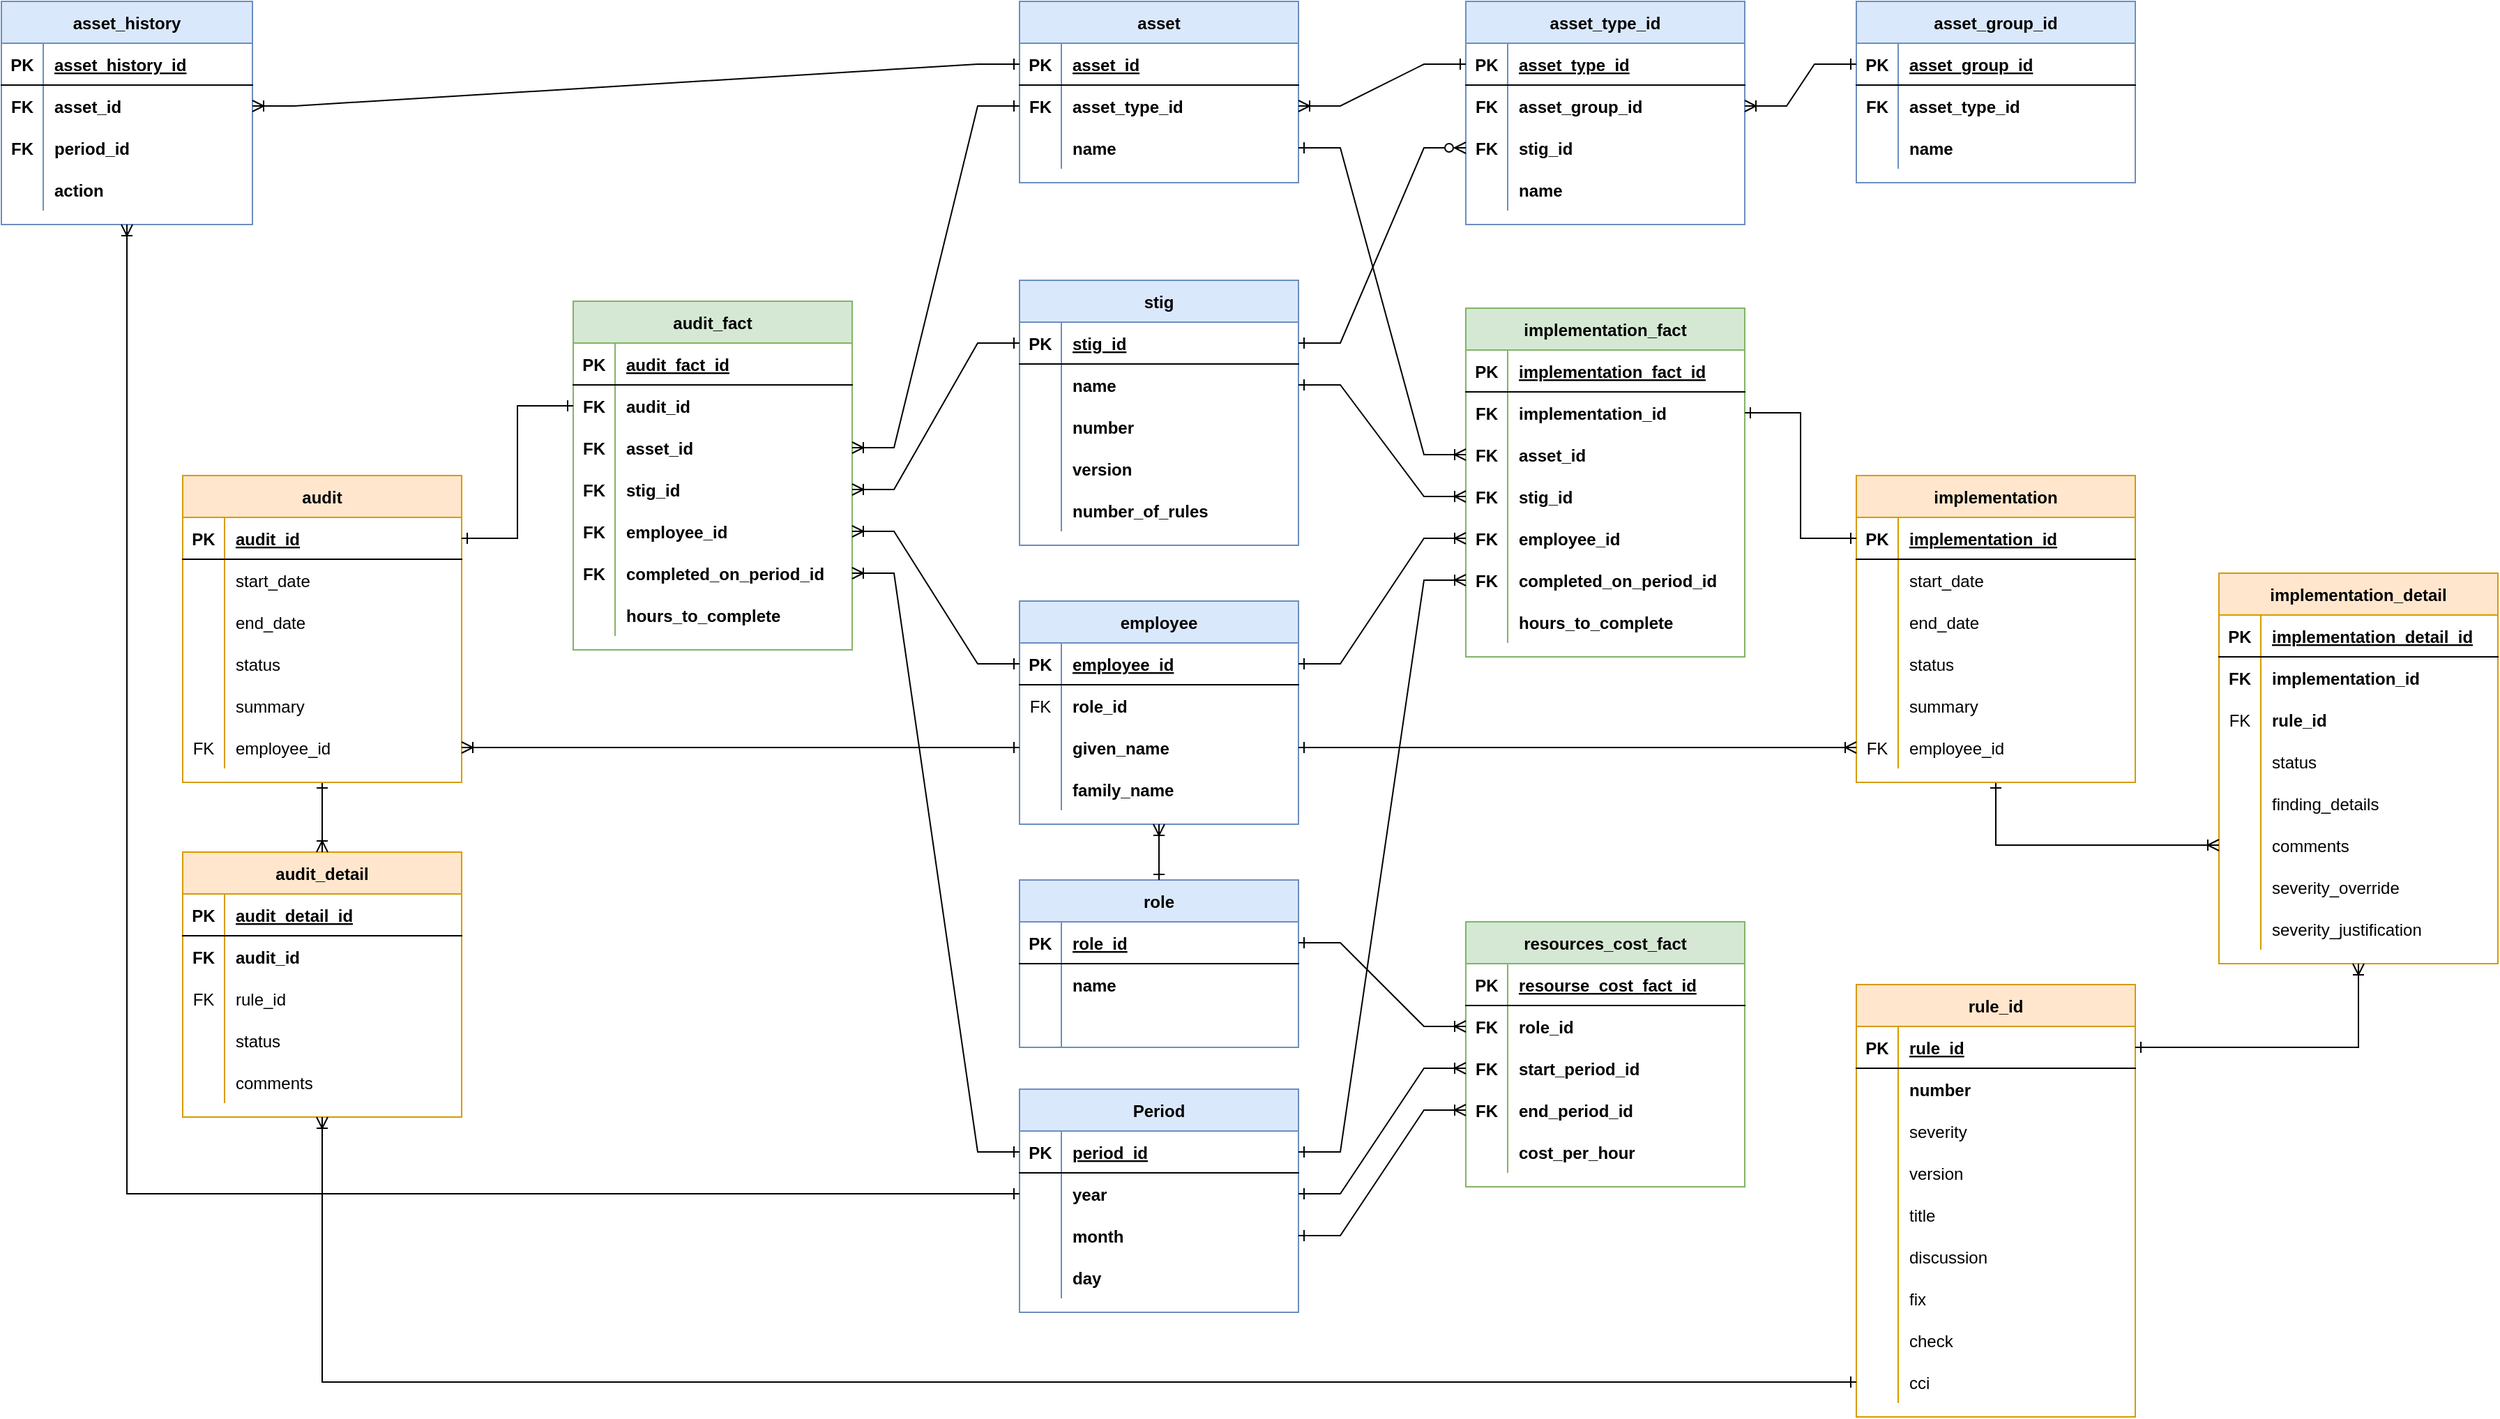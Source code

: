 <mxfile version="15.4.0" type="device"><diagram id="R2lEEEUBdFMjLlhIrx00" name="Page-1"><mxGraphModel dx="2062" dy="1068" grid="1" gridSize="10" guides="1" tooltips="1" connect="1" arrows="1" fold="1" page="1" pageScale="1" pageWidth="1700" pageHeight="1100" math="0" shadow="0" extFonts="Permanent Marker^https://fonts.googleapis.com/css?family=Permanent+Marker"><root><mxCell id="0"/><mxCell id="1" parent="0"/><mxCell id="TRSMR20zxTXtuXoLM2tv-1" value="implementation_fact" style="shape=table;startSize=30;container=1;collapsible=1;childLayout=tableLayout;fixedRows=1;rowLines=0;fontStyle=1;align=center;resizeLast=1;fillColor=#d5e8d4;strokeColor=#82b366;" parent="1" vertex="1"><mxGeometry x="1160" y="260" width="200" height="250" as="geometry"/></mxCell><mxCell id="TRSMR20zxTXtuXoLM2tv-2" value="" style="shape=partialRectangle;collapsible=0;dropTarget=0;pointerEvents=0;fillColor=none;top=0;left=0;bottom=1;right=0;points=[[0,0.5],[1,0.5]];portConstraint=eastwest;" parent="TRSMR20zxTXtuXoLM2tv-1" vertex="1"><mxGeometry y="30" width="200" height="30" as="geometry"/></mxCell><mxCell id="TRSMR20zxTXtuXoLM2tv-3" value="PK" style="shape=partialRectangle;connectable=0;fillColor=none;top=0;left=0;bottom=0;right=0;fontStyle=1;overflow=hidden;" parent="TRSMR20zxTXtuXoLM2tv-2" vertex="1"><mxGeometry width="30" height="30" as="geometry"><mxRectangle width="30" height="30" as="alternateBounds"/></mxGeometry></mxCell><mxCell id="TRSMR20zxTXtuXoLM2tv-4" value="implementation_fact_id" style="shape=partialRectangle;connectable=0;fillColor=none;top=0;left=0;bottom=0;right=0;align=left;spacingLeft=6;fontStyle=5;overflow=hidden;" parent="TRSMR20zxTXtuXoLM2tv-2" vertex="1"><mxGeometry x="30" width="170" height="30" as="geometry"><mxRectangle width="170" height="30" as="alternateBounds"/></mxGeometry></mxCell><mxCell id="sk7hTPGneF8ss3u_5HOb-232" value="" style="shape=partialRectangle;collapsible=0;dropTarget=0;pointerEvents=0;fillColor=none;top=0;left=0;bottom=0;right=0;points=[[0,0.5],[1,0.5]];portConstraint=eastwest;" parent="TRSMR20zxTXtuXoLM2tv-1" vertex="1"><mxGeometry y="60" width="200" height="30" as="geometry"/></mxCell><mxCell id="sk7hTPGneF8ss3u_5HOb-233" value="FK" style="shape=partialRectangle;connectable=0;fillColor=none;top=0;left=0;bottom=0;right=0;fontStyle=1;overflow=hidden;" parent="sk7hTPGneF8ss3u_5HOb-232" vertex="1"><mxGeometry width="30" height="30" as="geometry"><mxRectangle width="30" height="30" as="alternateBounds"/></mxGeometry></mxCell><mxCell id="sk7hTPGneF8ss3u_5HOb-234" value="implementation_id" style="shape=partialRectangle;connectable=0;fillColor=none;top=0;left=0;bottom=0;right=0;align=left;spacingLeft=6;fontStyle=1;overflow=hidden;" parent="sk7hTPGneF8ss3u_5HOb-232" vertex="1"><mxGeometry x="30" width="170" height="30" as="geometry"><mxRectangle width="170" height="30" as="alternateBounds"/></mxGeometry></mxCell><mxCell id="TRSMR20zxTXtuXoLM2tv-5" value="" style="shape=partialRectangle;collapsible=0;dropTarget=0;pointerEvents=0;fillColor=none;top=0;left=0;bottom=0;right=0;points=[[0,0.5],[1,0.5]];portConstraint=eastwest;" parent="TRSMR20zxTXtuXoLM2tv-1" vertex="1"><mxGeometry y="90" width="200" height="30" as="geometry"/></mxCell><mxCell id="TRSMR20zxTXtuXoLM2tv-6" value="FK" style="shape=partialRectangle;connectable=0;fillColor=none;top=0;left=0;bottom=0;right=0;editable=1;overflow=hidden;fontStyle=1" parent="TRSMR20zxTXtuXoLM2tv-5" vertex="1"><mxGeometry width="30" height="30" as="geometry"><mxRectangle width="30" height="30" as="alternateBounds"/></mxGeometry></mxCell><mxCell id="TRSMR20zxTXtuXoLM2tv-7" value="asset_id" style="shape=partialRectangle;connectable=0;fillColor=none;top=0;left=0;bottom=0;right=0;align=left;spacingLeft=6;overflow=hidden;fontStyle=1" parent="TRSMR20zxTXtuXoLM2tv-5" vertex="1"><mxGeometry x="30" width="170" height="30" as="geometry"><mxRectangle width="170" height="30" as="alternateBounds"/></mxGeometry></mxCell><mxCell id="TRSMR20zxTXtuXoLM2tv-8" value="" style="shape=partialRectangle;collapsible=0;dropTarget=0;pointerEvents=0;fillColor=none;top=0;left=0;bottom=0;right=0;points=[[0,0.5],[1,0.5]];portConstraint=eastwest;" parent="TRSMR20zxTXtuXoLM2tv-1" vertex="1"><mxGeometry y="120" width="200" height="30" as="geometry"/></mxCell><mxCell id="TRSMR20zxTXtuXoLM2tv-9" value="FK" style="shape=partialRectangle;connectable=0;fillColor=none;top=0;left=0;bottom=0;right=0;editable=1;overflow=hidden;fontStyle=1" parent="TRSMR20zxTXtuXoLM2tv-8" vertex="1"><mxGeometry width="30" height="30" as="geometry"><mxRectangle width="30" height="30" as="alternateBounds"/></mxGeometry></mxCell><mxCell id="TRSMR20zxTXtuXoLM2tv-10" value="stig_id" style="shape=partialRectangle;connectable=0;fillColor=none;top=0;left=0;bottom=0;right=0;align=left;spacingLeft=6;overflow=hidden;fontStyle=1" parent="TRSMR20zxTXtuXoLM2tv-8" vertex="1"><mxGeometry x="30" width="170" height="30" as="geometry"><mxRectangle width="170" height="30" as="alternateBounds"/></mxGeometry></mxCell><mxCell id="TRSMR20zxTXtuXoLM2tv-11" value="" style="shape=partialRectangle;collapsible=0;dropTarget=0;pointerEvents=0;fillColor=none;top=0;left=0;bottom=0;right=0;points=[[0,0.5],[1,0.5]];portConstraint=eastwest;" parent="TRSMR20zxTXtuXoLM2tv-1" vertex="1"><mxGeometry y="150" width="200" height="30" as="geometry"/></mxCell><mxCell id="TRSMR20zxTXtuXoLM2tv-12" value="FK" style="shape=partialRectangle;connectable=0;fillColor=none;top=0;left=0;bottom=0;right=0;editable=1;overflow=hidden;fontStyle=1" parent="TRSMR20zxTXtuXoLM2tv-11" vertex="1"><mxGeometry width="30" height="30" as="geometry"><mxRectangle width="30" height="30" as="alternateBounds"/></mxGeometry></mxCell><mxCell id="TRSMR20zxTXtuXoLM2tv-13" value="employee_id" style="shape=partialRectangle;connectable=0;fillColor=none;top=0;left=0;bottom=0;right=0;align=left;spacingLeft=6;overflow=hidden;fontStyle=1" parent="TRSMR20zxTXtuXoLM2tv-11" vertex="1"><mxGeometry x="30" width="170" height="30" as="geometry"><mxRectangle width="170" height="30" as="alternateBounds"/></mxGeometry></mxCell><mxCell id="TRSMR20zxTXtuXoLM2tv-17" value="" style="shape=partialRectangle;collapsible=0;dropTarget=0;pointerEvents=0;fillColor=none;top=0;left=0;bottom=0;right=0;points=[[0,0.5],[1,0.5]];portConstraint=eastwest;" parent="TRSMR20zxTXtuXoLM2tv-1" vertex="1"><mxGeometry y="180" width="200" height="30" as="geometry"/></mxCell><mxCell id="TRSMR20zxTXtuXoLM2tv-18" value="FK" style="shape=partialRectangle;connectable=0;fillColor=none;top=0;left=0;bottom=0;right=0;editable=1;overflow=hidden;fontStyle=1" parent="TRSMR20zxTXtuXoLM2tv-17" vertex="1"><mxGeometry width="30" height="30" as="geometry"><mxRectangle width="30" height="30" as="alternateBounds"/></mxGeometry></mxCell><mxCell id="TRSMR20zxTXtuXoLM2tv-19" value="completed_on_period_id" style="shape=partialRectangle;connectable=0;fillColor=none;top=0;left=0;bottom=0;right=0;align=left;spacingLeft=6;overflow=hidden;fontStyle=1" parent="TRSMR20zxTXtuXoLM2tv-17" vertex="1"><mxGeometry x="30" width="170" height="30" as="geometry"><mxRectangle width="170" height="30" as="alternateBounds"/></mxGeometry></mxCell><mxCell id="TRSMR20zxTXtuXoLM2tv-14" value="" style="shape=partialRectangle;collapsible=0;dropTarget=0;pointerEvents=0;fillColor=none;top=0;left=0;bottom=0;right=0;points=[[0,0.5],[1,0.5]];portConstraint=eastwest;" parent="TRSMR20zxTXtuXoLM2tv-1" vertex="1"><mxGeometry y="210" width="200" height="30" as="geometry"/></mxCell><mxCell id="TRSMR20zxTXtuXoLM2tv-15" value="" style="shape=partialRectangle;connectable=0;fillColor=none;top=0;left=0;bottom=0;right=0;editable=1;overflow=hidden;" parent="TRSMR20zxTXtuXoLM2tv-14" vertex="1"><mxGeometry width="30" height="30" as="geometry"><mxRectangle width="30" height="30" as="alternateBounds"/></mxGeometry></mxCell><mxCell id="TRSMR20zxTXtuXoLM2tv-16" value="hours_to_complete" style="shape=partialRectangle;connectable=0;fillColor=none;top=0;left=0;bottom=0;right=0;align=left;spacingLeft=6;overflow=hidden;fontStyle=1" parent="TRSMR20zxTXtuXoLM2tv-14" vertex="1"><mxGeometry x="30" width="170" height="30" as="geometry"><mxRectangle width="170" height="30" as="alternateBounds"/></mxGeometry></mxCell><mxCell id="TRSMR20zxTXtuXoLM2tv-20" value="Period" style="shape=table;startSize=30;container=1;collapsible=1;childLayout=tableLayout;fixedRows=1;rowLines=0;fontStyle=1;align=center;resizeLast=1;fillColor=#dae8fc;strokeColor=#6c8ebf;" parent="1" vertex="1"><mxGeometry x="840" y="820" width="200" height="160" as="geometry"/></mxCell><mxCell id="TRSMR20zxTXtuXoLM2tv-21" value="" style="shape=partialRectangle;collapsible=0;dropTarget=0;pointerEvents=0;fillColor=none;top=0;left=0;bottom=1;right=0;points=[[0,0.5],[1,0.5]];portConstraint=eastwest;" parent="TRSMR20zxTXtuXoLM2tv-20" vertex="1"><mxGeometry y="30" width="200" height="30" as="geometry"/></mxCell><mxCell id="TRSMR20zxTXtuXoLM2tv-22" value="PK" style="shape=partialRectangle;connectable=0;fillColor=none;top=0;left=0;bottom=0;right=0;fontStyle=1;overflow=hidden;" parent="TRSMR20zxTXtuXoLM2tv-21" vertex="1"><mxGeometry width="30" height="30" as="geometry"><mxRectangle width="30" height="30" as="alternateBounds"/></mxGeometry></mxCell><mxCell id="TRSMR20zxTXtuXoLM2tv-23" value="period_id" style="shape=partialRectangle;connectable=0;fillColor=none;top=0;left=0;bottom=0;right=0;align=left;spacingLeft=6;fontStyle=5;overflow=hidden;" parent="TRSMR20zxTXtuXoLM2tv-21" vertex="1"><mxGeometry x="30" width="170" height="30" as="geometry"><mxRectangle width="170" height="30" as="alternateBounds"/></mxGeometry></mxCell><mxCell id="TRSMR20zxTXtuXoLM2tv-24" value="" style="shape=partialRectangle;collapsible=0;dropTarget=0;pointerEvents=0;fillColor=none;top=0;left=0;bottom=0;right=0;points=[[0,0.5],[1,0.5]];portConstraint=eastwest;" parent="TRSMR20zxTXtuXoLM2tv-20" vertex="1"><mxGeometry y="60" width="200" height="30" as="geometry"/></mxCell><mxCell id="TRSMR20zxTXtuXoLM2tv-25" value="" style="shape=partialRectangle;connectable=0;fillColor=none;top=0;left=0;bottom=0;right=0;editable=1;overflow=hidden;" parent="TRSMR20zxTXtuXoLM2tv-24" vertex="1"><mxGeometry width="30" height="30" as="geometry"><mxRectangle width="30" height="30" as="alternateBounds"/></mxGeometry></mxCell><mxCell id="TRSMR20zxTXtuXoLM2tv-26" value="year" style="shape=partialRectangle;connectable=0;fillColor=none;top=0;left=0;bottom=0;right=0;align=left;spacingLeft=6;overflow=hidden;fontStyle=1" parent="TRSMR20zxTXtuXoLM2tv-24" vertex="1"><mxGeometry x="30" width="170" height="30" as="geometry"><mxRectangle width="170" height="30" as="alternateBounds"/></mxGeometry></mxCell><mxCell id="TRSMR20zxTXtuXoLM2tv-27" value="" style="shape=partialRectangle;collapsible=0;dropTarget=0;pointerEvents=0;fillColor=none;top=0;left=0;bottom=0;right=0;points=[[0,0.5],[1,0.5]];portConstraint=eastwest;" parent="TRSMR20zxTXtuXoLM2tv-20" vertex="1"><mxGeometry y="90" width="200" height="30" as="geometry"/></mxCell><mxCell id="TRSMR20zxTXtuXoLM2tv-28" value="" style="shape=partialRectangle;connectable=0;fillColor=none;top=0;left=0;bottom=0;right=0;editable=1;overflow=hidden;" parent="TRSMR20zxTXtuXoLM2tv-27" vertex="1"><mxGeometry width="30" height="30" as="geometry"><mxRectangle width="30" height="30" as="alternateBounds"/></mxGeometry></mxCell><mxCell id="TRSMR20zxTXtuXoLM2tv-29" value="month" style="shape=partialRectangle;connectable=0;fillColor=none;top=0;left=0;bottom=0;right=0;align=left;spacingLeft=6;overflow=hidden;fontStyle=1" parent="TRSMR20zxTXtuXoLM2tv-27" vertex="1"><mxGeometry x="30" width="170" height="30" as="geometry"><mxRectangle width="170" height="30" as="alternateBounds"/></mxGeometry></mxCell><mxCell id="sk7hTPGneF8ss3u_5HOb-15" value="" style="shape=partialRectangle;collapsible=0;dropTarget=0;pointerEvents=0;fillColor=none;top=0;left=0;bottom=0;right=0;points=[[0,0.5],[1,0.5]];portConstraint=eastwest;" parent="TRSMR20zxTXtuXoLM2tv-20" vertex="1"><mxGeometry y="120" width="200" height="30" as="geometry"/></mxCell><mxCell id="sk7hTPGneF8ss3u_5HOb-16" value="" style="shape=partialRectangle;connectable=0;fillColor=none;top=0;left=0;bottom=0;right=0;editable=1;overflow=hidden;" parent="sk7hTPGneF8ss3u_5HOb-15" vertex="1"><mxGeometry width="30" height="30" as="geometry"><mxRectangle width="30" height="30" as="alternateBounds"/></mxGeometry></mxCell><mxCell id="sk7hTPGneF8ss3u_5HOb-17" value="day" style="shape=partialRectangle;connectable=0;fillColor=none;top=0;left=0;bottom=0;right=0;align=left;spacingLeft=6;overflow=hidden;fontStyle=1" parent="sk7hTPGneF8ss3u_5HOb-15" vertex="1"><mxGeometry x="30" width="170" height="30" as="geometry"><mxRectangle width="170" height="30" as="alternateBounds"/></mxGeometry></mxCell><mxCell id="TRSMR20zxTXtuXoLM2tv-33" value="" style="edgeStyle=entityRelationEdgeStyle;fontSize=12;html=1;endArrow=ERoneToMany;rounded=0;exitX=1;exitY=0.5;exitDx=0;exitDy=0;entryX=0;entryY=0.5;entryDx=0;entryDy=0;startArrow=ERone;startFill=0;" parent="1" source="TRSMR20zxTXtuXoLM2tv-21" target="TRSMR20zxTXtuXoLM2tv-17" edge="1"><mxGeometry width="100" height="100" relative="1" as="geometry"><mxPoint x="720" y="450" as="sourcePoint"/><mxPoint x="820" y="350" as="targetPoint"/></mxGeometry></mxCell><mxCell id="TRSMR20zxTXtuXoLM2tv-34" value="audit_fact" style="shape=table;startSize=30;container=1;collapsible=1;childLayout=tableLayout;fixedRows=1;rowLines=0;fontStyle=1;align=center;resizeLast=1;fillColor=#d5e8d4;strokeColor=#82b366;" parent="1" vertex="1"><mxGeometry x="520" y="255" width="200" height="250" as="geometry"/></mxCell><mxCell id="TRSMR20zxTXtuXoLM2tv-35" value="" style="shape=partialRectangle;collapsible=0;dropTarget=0;pointerEvents=0;fillColor=none;top=0;left=0;bottom=1;right=0;points=[[0,0.5],[1,0.5]];portConstraint=eastwest;" parent="TRSMR20zxTXtuXoLM2tv-34" vertex="1"><mxGeometry y="30" width="200" height="30" as="geometry"/></mxCell><mxCell id="TRSMR20zxTXtuXoLM2tv-36" value="PK" style="shape=partialRectangle;connectable=0;fillColor=none;top=0;left=0;bottom=0;right=0;fontStyle=1;overflow=hidden;" parent="TRSMR20zxTXtuXoLM2tv-35" vertex="1"><mxGeometry width="30" height="30" as="geometry"><mxRectangle width="30" height="30" as="alternateBounds"/></mxGeometry></mxCell><mxCell id="TRSMR20zxTXtuXoLM2tv-37" value="audit_fact_id" style="shape=partialRectangle;connectable=0;fillColor=none;top=0;left=0;bottom=0;right=0;align=left;spacingLeft=6;fontStyle=5;overflow=hidden;" parent="TRSMR20zxTXtuXoLM2tv-35" vertex="1"><mxGeometry x="30" width="170" height="30" as="geometry"><mxRectangle width="170" height="30" as="alternateBounds"/></mxGeometry></mxCell><mxCell id="sk7hTPGneF8ss3u_5HOb-215" value="" style="shape=partialRectangle;collapsible=0;dropTarget=0;pointerEvents=0;fillColor=none;top=0;left=0;bottom=0;right=0;points=[[0,0.5],[1,0.5]];portConstraint=eastwest;" parent="TRSMR20zxTXtuXoLM2tv-34" vertex="1"><mxGeometry y="60" width="200" height="30" as="geometry"/></mxCell><mxCell id="sk7hTPGneF8ss3u_5HOb-216" value="FK" style="shape=partialRectangle;connectable=0;fillColor=none;top=0;left=0;bottom=0;right=0;fontStyle=1;overflow=hidden;" parent="sk7hTPGneF8ss3u_5HOb-215" vertex="1"><mxGeometry width="30" height="30" as="geometry"><mxRectangle width="30" height="30" as="alternateBounds"/></mxGeometry></mxCell><mxCell id="sk7hTPGneF8ss3u_5HOb-217" value="audit_id" style="shape=partialRectangle;connectable=0;fillColor=none;top=0;left=0;bottom=0;right=0;align=left;spacingLeft=6;fontStyle=1;overflow=hidden;" parent="sk7hTPGneF8ss3u_5HOb-215" vertex="1"><mxGeometry x="30" width="170" height="30" as="geometry"><mxRectangle width="170" height="30" as="alternateBounds"/></mxGeometry></mxCell><mxCell id="TRSMR20zxTXtuXoLM2tv-38" value="" style="shape=partialRectangle;collapsible=0;dropTarget=0;pointerEvents=0;fillColor=none;top=0;left=0;bottom=0;right=0;points=[[0,0.5],[1,0.5]];portConstraint=eastwest;" parent="TRSMR20zxTXtuXoLM2tv-34" vertex="1"><mxGeometry y="90" width="200" height="30" as="geometry"/></mxCell><mxCell id="TRSMR20zxTXtuXoLM2tv-39" value="FK" style="shape=partialRectangle;connectable=0;fillColor=none;top=0;left=0;bottom=0;right=0;editable=1;overflow=hidden;fontStyle=1" parent="TRSMR20zxTXtuXoLM2tv-38" vertex="1"><mxGeometry width="30" height="30" as="geometry"><mxRectangle width="30" height="30" as="alternateBounds"/></mxGeometry></mxCell><mxCell id="TRSMR20zxTXtuXoLM2tv-40" value="asset_id" style="shape=partialRectangle;connectable=0;fillColor=none;top=0;left=0;bottom=0;right=0;align=left;spacingLeft=6;overflow=hidden;fontStyle=1" parent="TRSMR20zxTXtuXoLM2tv-38" vertex="1"><mxGeometry x="30" width="170" height="30" as="geometry"><mxRectangle width="170" height="30" as="alternateBounds"/></mxGeometry></mxCell><mxCell id="TRSMR20zxTXtuXoLM2tv-41" value="" style="shape=partialRectangle;collapsible=0;dropTarget=0;pointerEvents=0;fillColor=none;top=0;left=0;bottom=0;right=0;points=[[0,0.5],[1,0.5]];portConstraint=eastwest;" parent="TRSMR20zxTXtuXoLM2tv-34" vertex="1"><mxGeometry y="120" width="200" height="30" as="geometry"/></mxCell><mxCell id="TRSMR20zxTXtuXoLM2tv-42" value="FK" style="shape=partialRectangle;connectable=0;fillColor=none;top=0;left=0;bottom=0;right=0;editable=1;overflow=hidden;fontStyle=1" parent="TRSMR20zxTXtuXoLM2tv-41" vertex="1"><mxGeometry width="30" height="30" as="geometry"><mxRectangle width="30" height="30" as="alternateBounds"/></mxGeometry></mxCell><mxCell id="TRSMR20zxTXtuXoLM2tv-43" value="stig_id" style="shape=partialRectangle;connectable=0;fillColor=none;top=0;left=0;bottom=0;right=0;align=left;spacingLeft=6;overflow=hidden;fontStyle=1" parent="TRSMR20zxTXtuXoLM2tv-41" vertex="1"><mxGeometry x="30" width="170" height="30" as="geometry"><mxRectangle width="170" height="30" as="alternateBounds"/></mxGeometry></mxCell><mxCell id="TRSMR20zxTXtuXoLM2tv-44" value="" style="shape=partialRectangle;collapsible=0;dropTarget=0;pointerEvents=0;fillColor=none;top=0;left=0;bottom=0;right=0;points=[[0,0.5],[1,0.5]];portConstraint=eastwest;" parent="TRSMR20zxTXtuXoLM2tv-34" vertex="1"><mxGeometry y="150" width="200" height="30" as="geometry"/></mxCell><mxCell id="TRSMR20zxTXtuXoLM2tv-45" value="FK" style="shape=partialRectangle;connectable=0;fillColor=none;top=0;left=0;bottom=0;right=0;editable=1;overflow=hidden;fontStyle=1" parent="TRSMR20zxTXtuXoLM2tv-44" vertex="1"><mxGeometry width="30" height="30" as="geometry"><mxRectangle width="30" height="30" as="alternateBounds"/></mxGeometry></mxCell><mxCell id="TRSMR20zxTXtuXoLM2tv-46" value="employee_id" style="shape=partialRectangle;connectable=0;fillColor=none;top=0;left=0;bottom=0;right=0;align=left;spacingLeft=6;overflow=hidden;fontStyle=1" parent="TRSMR20zxTXtuXoLM2tv-44" vertex="1"><mxGeometry x="30" width="170" height="30" as="geometry"><mxRectangle width="170" height="30" as="alternateBounds"/></mxGeometry></mxCell><mxCell id="TRSMR20zxTXtuXoLM2tv-47" value="" style="shape=partialRectangle;collapsible=0;dropTarget=0;pointerEvents=0;fillColor=none;top=0;left=0;bottom=0;right=0;points=[[0,0.5],[1,0.5]];portConstraint=eastwest;" parent="TRSMR20zxTXtuXoLM2tv-34" vertex="1"><mxGeometry y="180" width="200" height="30" as="geometry"/></mxCell><mxCell id="TRSMR20zxTXtuXoLM2tv-48" value="FK" style="shape=partialRectangle;connectable=0;fillColor=none;top=0;left=0;bottom=0;right=0;editable=1;overflow=hidden;fontStyle=1" parent="TRSMR20zxTXtuXoLM2tv-47" vertex="1"><mxGeometry width="30" height="30" as="geometry"><mxRectangle width="30" height="30" as="alternateBounds"/></mxGeometry></mxCell><mxCell id="TRSMR20zxTXtuXoLM2tv-49" value="completed_on_period_id" style="shape=partialRectangle;connectable=0;fillColor=none;top=0;left=0;bottom=0;right=0;align=left;spacingLeft=6;overflow=hidden;fontStyle=1" parent="TRSMR20zxTXtuXoLM2tv-47" vertex="1"><mxGeometry x="30" width="170" height="30" as="geometry"><mxRectangle width="170" height="30" as="alternateBounds"/></mxGeometry></mxCell><mxCell id="TRSMR20zxTXtuXoLM2tv-50" value="" style="shape=partialRectangle;collapsible=0;dropTarget=0;pointerEvents=0;fillColor=none;top=0;left=0;bottom=0;right=0;points=[[0,0.5],[1,0.5]];portConstraint=eastwest;" parent="TRSMR20zxTXtuXoLM2tv-34" vertex="1"><mxGeometry y="210" width="200" height="30" as="geometry"/></mxCell><mxCell id="TRSMR20zxTXtuXoLM2tv-51" value="" style="shape=partialRectangle;connectable=0;fillColor=none;top=0;left=0;bottom=0;right=0;editable=1;overflow=hidden;" parent="TRSMR20zxTXtuXoLM2tv-50" vertex="1"><mxGeometry width="30" height="30" as="geometry"><mxRectangle width="30" height="30" as="alternateBounds"/></mxGeometry></mxCell><mxCell id="TRSMR20zxTXtuXoLM2tv-52" value="hours_to_complete" style="shape=partialRectangle;connectable=0;fillColor=none;top=0;left=0;bottom=0;right=0;align=left;spacingLeft=6;overflow=hidden;fontStyle=1" parent="TRSMR20zxTXtuXoLM2tv-50" vertex="1"><mxGeometry x="30" width="170" height="30" as="geometry"><mxRectangle width="170" height="30" as="alternateBounds"/></mxGeometry></mxCell><mxCell id="TRSMR20zxTXtuXoLM2tv-53" value="stig" style="shape=table;startSize=30;container=1;collapsible=1;childLayout=tableLayout;fixedRows=1;rowLines=0;fontStyle=1;align=center;resizeLast=1;fillColor=#dae8fc;strokeColor=#6c8ebf;" parent="1" vertex="1"><mxGeometry x="840" y="240" width="200" height="190" as="geometry"/></mxCell><mxCell id="TRSMR20zxTXtuXoLM2tv-54" value="" style="shape=partialRectangle;collapsible=0;dropTarget=0;pointerEvents=0;fillColor=none;top=0;left=0;bottom=1;right=0;points=[[0,0.5],[1,0.5]];portConstraint=eastwest;" parent="TRSMR20zxTXtuXoLM2tv-53" vertex="1"><mxGeometry y="30" width="200" height="30" as="geometry"/></mxCell><mxCell id="TRSMR20zxTXtuXoLM2tv-55" value="PK" style="shape=partialRectangle;connectable=0;fillColor=none;top=0;left=0;bottom=0;right=0;fontStyle=1;overflow=hidden;" parent="TRSMR20zxTXtuXoLM2tv-54" vertex="1"><mxGeometry width="30" height="30" as="geometry"><mxRectangle width="30" height="30" as="alternateBounds"/></mxGeometry></mxCell><mxCell id="TRSMR20zxTXtuXoLM2tv-56" value="stig_id" style="shape=partialRectangle;connectable=0;fillColor=none;top=0;left=0;bottom=0;right=0;align=left;spacingLeft=6;fontStyle=5;overflow=hidden;" parent="TRSMR20zxTXtuXoLM2tv-54" vertex="1"><mxGeometry x="30" width="170" height="30" as="geometry"><mxRectangle width="170" height="30" as="alternateBounds"/></mxGeometry></mxCell><mxCell id="TRSMR20zxTXtuXoLM2tv-57" value="" style="shape=partialRectangle;collapsible=0;dropTarget=0;pointerEvents=0;fillColor=none;top=0;left=0;bottom=0;right=0;points=[[0,0.5],[1,0.5]];portConstraint=eastwest;" parent="TRSMR20zxTXtuXoLM2tv-53" vertex="1"><mxGeometry y="60" width="200" height="30" as="geometry"/></mxCell><mxCell id="TRSMR20zxTXtuXoLM2tv-58" value="" style="shape=partialRectangle;connectable=0;fillColor=none;top=0;left=0;bottom=0;right=0;editable=1;overflow=hidden;" parent="TRSMR20zxTXtuXoLM2tv-57" vertex="1"><mxGeometry width="30" height="30" as="geometry"><mxRectangle width="30" height="30" as="alternateBounds"/></mxGeometry></mxCell><mxCell id="TRSMR20zxTXtuXoLM2tv-59" value="name" style="shape=partialRectangle;connectable=0;fillColor=none;top=0;left=0;bottom=0;right=0;align=left;spacingLeft=6;overflow=hidden;fontStyle=1" parent="TRSMR20zxTXtuXoLM2tv-57" vertex="1"><mxGeometry x="30" width="170" height="30" as="geometry"><mxRectangle width="170" height="30" as="alternateBounds"/></mxGeometry></mxCell><mxCell id="TRSMR20zxTXtuXoLM2tv-60" value="" style="shape=partialRectangle;collapsible=0;dropTarget=0;pointerEvents=0;fillColor=none;top=0;left=0;bottom=0;right=0;points=[[0,0.5],[1,0.5]];portConstraint=eastwest;" parent="TRSMR20zxTXtuXoLM2tv-53" vertex="1"><mxGeometry y="90" width="200" height="30" as="geometry"/></mxCell><mxCell id="TRSMR20zxTXtuXoLM2tv-61" value="" style="shape=partialRectangle;connectable=0;fillColor=none;top=0;left=0;bottom=0;right=0;editable=1;overflow=hidden;" parent="TRSMR20zxTXtuXoLM2tv-60" vertex="1"><mxGeometry width="30" height="30" as="geometry"><mxRectangle width="30" height="30" as="alternateBounds"/></mxGeometry></mxCell><mxCell id="TRSMR20zxTXtuXoLM2tv-62" value="number" style="shape=partialRectangle;connectable=0;fillColor=none;top=0;left=0;bottom=0;right=0;align=left;spacingLeft=6;overflow=hidden;fontStyle=1" parent="TRSMR20zxTXtuXoLM2tv-60" vertex="1"><mxGeometry x="30" width="170" height="30" as="geometry"><mxRectangle width="170" height="30" as="alternateBounds"/></mxGeometry></mxCell><mxCell id="sk7hTPGneF8ss3u_5HOb-12" value="" style="shape=partialRectangle;collapsible=0;dropTarget=0;pointerEvents=0;fillColor=none;top=0;left=0;bottom=0;right=0;points=[[0,0.5],[1,0.5]];portConstraint=eastwest;" parent="TRSMR20zxTXtuXoLM2tv-53" vertex="1"><mxGeometry y="120" width="200" height="30" as="geometry"/></mxCell><mxCell id="sk7hTPGneF8ss3u_5HOb-13" value="" style="shape=partialRectangle;connectable=0;fillColor=none;top=0;left=0;bottom=0;right=0;editable=1;overflow=hidden;" parent="sk7hTPGneF8ss3u_5HOb-12" vertex="1"><mxGeometry width="30" height="30" as="geometry"><mxRectangle width="30" height="30" as="alternateBounds"/></mxGeometry></mxCell><mxCell id="sk7hTPGneF8ss3u_5HOb-14" value="version" style="shape=partialRectangle;connectable=0;fillColor=none;top=0;left=0;bottom=0;right=0;align=left;spacingLeft=6;overflow=hidden;fontStyle=1" parent="sk7hTPGneF8ss3u_5HOb-12" vertex="1"><mxGeometry x="30" width="170" height="30" as="geometry"><mxRectangle width="170" height="30" as="alternateBounds"/></mxGeometry></mxCell><mxCell id="sk7hTPGneF8ss3u_5HOb-1" value="" style="shape=partialRectangle;collapsible=0;dropTarget=0;pointerEvents=0;fillColor=none;top=0;left=0;bottom=0;right=0;points=[[0,0.5],[1,0.5]];portConstraint=eastwest;" parent="TRSMR20zxTXtuXoLM2tv-53" vertex="1"><mxGeometry y="150" width="200" height="30" as="geometry"/></mxCell><mxCell id="sk7hTPGneF8ss3u_5HOb-2" value="" style="shape=partialRectangle;connectable=0;fillColor=none;top=0;left=0;bottom=0;right=0;editable=1;overflow=hidden;" parent="sk7hTPGneF8ss3u_5HOb-1" vertex="1"><mxGeometry width="30" height="30" as="geometry"><mxRectangle width="30" height="30" as="alternateBounds"/></mxGeometry></mxCell><mxCell id="sk7hTPGneF8ss3u_5HOb-3" value="number_of_rules" style="shape=partialRectangle;connectable=0;fillColor=none;top=0;left=0;bottom=0;right=0;align=left;spacingLeft=6;overflow=hidden;fontStyle=1" parent="sk7hTPGneF8ss3u_5HOb-1" vertex="1"><mxGeometry x="30" width="170" height="30" as="geometry"><mxRectangle width="170" height="30" as="alternateBounds"/></mxGeometry></mxCell><mxCell id="TRSMR20zxTXtuXoLM2tv-85" value="" style="edgeStyle=entityRelationEdgeStyle;fontSize=12;html=1;endArrow=ERoneToMany;rounded=0;exitX=0;exitY=0.5;exitDx=0;exitDy=0;entryX=1;entryY=0.5;entryDx=0;entryDy=0;startArrow=ERone;startFill=0;" parent="1" source="TRSMR20zxTXtuXoLM2tv-21" target="TRSMR20zxTXtuXoLM2tv-47" edge="1"><mxGeometry width="100" height="100" relative="1" as="geometry"><mxPoint x="1030" y="640" as="sourcePoint"/><mxPoint x="1140" y="505" as="targetPoint"/></mxGeometry></mxCell><mxCell id="TRSMR20zxTXtuXoLM2tv-86" value="" style="edgeStyle=entityRelationEdgeStyle;fontSize=12;html=1;endArrow=ERoneToMany;rounded=0;exitX=0;exitY=0.5;exitDx=0;exitDy=0;entryX=1;entryY=0.5;entryDx=0;entryDy=0;startArrow=ERone;startFill=0;" parent="1" source="TRSMR20zxTXtuXoLM2tv-54" target="TRSMR20zxTXtuXoLM2tv-41" edge="1"><mxGeometry width="100" height="100" relative="1" as="geometry"><mxPoint x="850" y="795" as="sourcePoint"/><mxPoint x="730" y="505" as="targetPoint"/></mxGeometry></mxCell><mxCell id="TRSMR20zxTXtuXoLM2tv-87" value="" style="edgeStyle=entityRelationEdgeStyle;fontSize=12;html=1;endArrow=ERoneToMany;rounded=0;exitX=1;exitY=0.5;exitDx=0;exitDy=0;entryX=0;entryY=0.5;entryDx=0;entryDy=0;startArrow=ERone;startFill=0;" parent="1" source="TRSMR20zxTXtuXoLM2tv-57" target="TRSMR20zxTXtuXoLM2tv-8" edge="1"><mxGeometry width="100" height="100" relative="1" as="geometry"><mxPoint x="840" y="225" as="sourcePoint"/><mxPoint x="730" y="445" as="targetPoint"/></mxGeometry></mxCell><mxCell id="TRSMR20zxTXtuXoLM2tv-88" value="employee" style="shape=table;startSize=30;container=1;collapsible=1;childLayout=tableLayout;fixedRows=1;rowLines=0;fontStyle=1;align=center;resizeLast=1;fillColor=#dae8fc;strokeColor=#6c8ebf;" parent="1" vertex="1"><mxGeometry x="840" y="470" width="200" height="160" as="geometry"/></mxCell><mxCell id="TRSMR20zxTXtuXoLM2tv-89" value="" style="shape=partialRectangle;collapsible=0;dropTarget=0;pointerEvents=0;fillColor=none;top=0;left=0;bottom=1;right=0;points=[[0,0.5],[1,0.5]];portConstraint=eastwest;" parent="TRSMR20zxTXtuXoLM2tv-88" vertex="1"><mxGeometry y="30" width="200" height="30" as="geometry"/></mxCell><mxCell id="TRSMR20zxTXtuXoLM2tv-90" value="PK" style="shape=partialRectangle;connectable=0;fillColor=none;top=0;left=0;bottom=0;right=0;fontStyle=1;overflow=hidden;" parent="TRSMR20zxTXtuXoLM2tv-89" vertex="1"><mxGeometry width="30" height="30" as="geometry"><mxRectangle width="30" height="30" as="alternateBounds"/></mxGeometry></mxCell><mxCell id="TRSMR20zxTXtuXoLM2tv-91" value="employee_id" style="shape=partialRectangle;connectable=0;fillColor=none;top=0;left=0;bottom=0;right=0;align=left;spacingLeft=6;fontStyle=5;overflow=hidden;" parent="TRSMR20zxTXtuXoLM2tv-89" vertex="1"><mxGeometry x="30" width="170" height="30" as="geometry"><mxRectangle width="170" height="30" as="alternateBounds"/></mxGeometry></mxCell><mxCell id="TRSMR20zxTXtuXoLM2tv-150" value="" style="shape=partialRectangle;collapsible=0;dropTarget=0;pointerEvents=0;fillColor=none;top=0;left=0;bottom=0;right=0;points=[[0,0.5],[1,0.5]];portConstraint=eastwest;" parent="TRSMR20zxTXtuXoLM2tv-88" vertex="1"><mxGeometry y="60" width="200" height="30" as="geometry"/></mxCell><mxCell id="TRSMR20zxTXtuXoLM2tv-151" value="FK" style="shape=partialRectangle;connectable=0;fillColor=none;top=0;left=0;bottom=0;right=0;fontStyle=0;overflow=hidden;" parent="TRSMR20zxTXtuXoLM2tv-150" vertex="1"><mxGeometry width="30" height="30" as="geometry"><mxRectangle width="30" height="30" as="alternateBounds"/></mxGeometry></mxCell><mxCell id="TRSMR20zxTXtuXoLM2tv-152" value="role_id" style="shape=partialRectangle;connectable=0;fillColor=none;top=0;left=0;bottom=0;right=0;align=left;spacingLeft=6;fontStyle=1;overflow=hidden;" parent="TRSMR20zxTXtuXoLM2tv-150" vertex="1"><mxGeometry x="30" width="170" height="30" as="geometry"><mxRectangle width="170" height="30" as="alternateBounds"/></mxGeometry></mxCell><mxCell id="TRSMR20zxTXtuXoLM2tv-92" value="" style="shape=partialRectangle;collapsible=0;dropTarget=0;pointerEvents=0;fillColor=none;top=0;left=0;bottom=0;right=0;points=[[0,0.5],[1,0.5]];portConstraint=eastwest;" parent="TRSMR20zxTXtuXoLM2tv-88" vertex="1"><mxGeometry y="90" width="200" height="30" as="geometry"/></mxCell><mxCell id="TRSMR20zxTXtuXoLM2tv-93" value="" style="shape=partialRectangle;connectable=0;fillColor=none;top=0;left=0;bottom=0;right=0;editable=1;overflow=hidden;" parent="TRSMR20zxTXtuXoLM2tv-92" vertex="1"><mxGeometry width="30" height="30" as="geometry"><mxRectangle width="30" height="30" as="alternateBounds"/></mxGeometry></mxCell><mxCell id="TRSMR20zxTXtuXoLM2tv-94" value="given_name" style="shape=partialRectangle;connectable=0;fillColor=none;top=0;left=0;bottom=0;right=0;align=left;spacingLeft=6;overflow=hidden;fontStyle=1" parent="TRSMR20zxTXtuXoLM2tv-92" vertex="1"><mxGeometry x="30" width="170" height="30" as="geometry"><mxRectangle width="170" height="30" as="alternateBounds"/></mxGeometry></mxCell><mxCell id="TRSMR20zxTXtuXoLM2tv-95" value="" style="shape=partialRectangle;collapsible=0;dropTarget=0;pointerEvents=0;fillColor=none;top=0;left=0;bottom=0;right=0;points=[[0,0.5],[1,0.5]];portConstraint=eastwest;" parent="TRSMR20zxTXtuXoLM2tv-88" vertex="1"><mxGeometry y="120" width="200" height="30" as="geometry"/></mxCell><mxCell id="TRSMR20zxTXtuXoLM2tv-96" value="" style="shape=partialRectangle;connectable=0;fillColor=none;top=0;left=0;bottom=0;right=0;editable=1;overflow=hidden;" parent="TRSMR20zxTXtuXoLM2tv-95" vertex="1"><mxGeometry width="30" height="30" as="geometry"><mxRectangle width="30" height="30" as="alternateBounds"/></mxGeometry></mxCell><mxCell id="TRSMR20zxTXtuXoLM2tv-97" value="family_name" style="shape=partialRectangle;connectable=0;fillColor=none;top=0;left=0;bottom=0;right=0;align=left;spacingLeft=6;overflow=hidden;fontStyle=1" parent="TRSMR20zxTXtuXoLM2tv-95" vertex="1"><mxGeometry x="30" width="170" height="30" as="geometry"><mxRectangle width="170" height="30" as="alternateBounds"/></mxGeometry></mxCell><mxCell id="TRSMR20zxTXtuXoLM2tv-98" value="" style="edgeStyle=entityRelationEdgeStyle;fontSize=12;html=1;endArrow=ERoneToMany;rounded=0;exitX=0;exitY=0.5;exitDx=0;exitDy=0;entryX=1;entryY=0.5;entryDx=0;entryDy=0;startArrow=ERone;startFill=0;" parent="1" source="TRSMR20zxTXtuXoLM2tv-89" target="TRSMR20zxTXtuXoLM2tv-44" edge="1"><mxGeometry width="100" height="100" relative="1" as="geometry"><mxPoint x="850" y="795" as="sourcePoint"/><mxPoint x="730" y="505" as="targetPoint"/></mxGeometry></mxCell><mxCell id="TRSMR20zxTXtuXoLM2tv-99" value="" style="edgeStyle=entityRelationEdgeStyle;fontSize=12;html=1;endArrow=ERoneToMany;rounded=0;exitX=1;exitY=0.5;exitDx=0;exitDy=0;startArrow=ERone;startFill=0;" parent="1" source="TRSMR20zxTXtuXoLM2tv-89" target="TRSMR20zxTXtuXoLM2tv-11" edge="1"><mxGeometry width="100" height="100" relative="1" as="geometry"><mxPoint x="850" y="455" as="sourcePoint"/><mxPoint x="730" y="475" as="targetPoint"/></mxGeometry></mxCell><mxCell id="TRSMR20zxTXtuXoLM2tv-100" value="asset" style="shape=table;startSize=30;container=1;collapsible=1;childLayout=tableLayout;fixedRows=1;rowLines=0;fontStyle=1;align=center;resizeLast=1;fillColor=#dae8fc;strokeColor=#6c8ebf;" parent="1" vertex="1"><mxGeometry x="840" y="40" width="200" height="130" as="geometry"/></mxCell><mxCell id="TRSMR20zxTXtuXoLM2tv-101" value="" style="shape=partialRectangle;collapsible=0;dropTarget=0;pointerEvents=0;fillColor=none;top=0;left=0;bottom=1;right=0;points=[[0,0.5],[1,0.5]];portConstraint=eastwest;" parent="TRSMR20zxTXtuXoLM2tv-100" vertex="1"><mxGeometry y="30" width="200" height="30" as="geometry"/></mxCell><mxCell id="TRSMR20zxTXtuXoLM2tv-102" value="PK" style="shape=partialRectangle;connectable=0;fillColor=none;top=0;left=0;bottom=0;right=0;fontStyle=1;overflow=hidden;" parent="TRSMR20zxTXtuXoLM2tv-101" vertex="1"><mxGeometry width="30" height="30" as="geometry"><mxRectangle width="30" height="30" as="alternateBounds"/></mxGeometry></mxCell><mxCell id="TRSMR20zxTXtuXoLM2tv-103" value="asset_id" style="shape=partialRectangle;connectable=0;fillColor=none;top=0;left=0;bottom=0;right=0;align=left;spacingLeft=6;fontStyle=5;overflow=hidden;" parent="TRSMR20zxTXtuXoLM2tv-101" vertex="1"><mxGeometry x="30" width="170" height="30" as="geometry"><mxRectangle width="170" height="30" as="alternateBounds"/></mxGeometry></mxCell><mxCell id="TRSMR20zxTXtuXoLM2tv-104" value="" style="shape=partialRectangle;collapsible=0;dropTarget=0;pointerEvents=0;fillColor=none;top=0;left=0;bottom=0;right=0;points=[[0,0.5],[1,0.5]];portConstraint=eastwest;" parent="TRSMR20zxTXtuXoLM2tv-100" vertex="1"><mxGeometry y="60" width="200" height="30" as="geometry"/></mxCell><mxCell id="TRSMR20zxTXtuXoLM2tv-105" value="FK" style="shape=partialRectangle;connectable=0;fillColor=none;top=0;left=0;bottom=0;right=0;editable=1;overflow=hidden;fontStyle=1" parent="TRSMR20zxTXtuXoLM2tv-104" vertex="1"><mxGeometry width="30" height="30" as="geometry"><mxRectangle width="30" height="30" as="alternateBounds"/></mxGeometry></mxCell><mxCell id="TRSMR20zxTXtuXoLM2tv-106" value="asset_type_id" style="shape=partialRectangle;connectable=0;fillColor=none;top=0;left=0;bottom=0;right=0;align=left;spacingLeft=6;overflow=hidden;fontStyle=1" parent="TRSMR20zxTXtuXoLM2tv-104" vertex="1"><mxGeometry x="30" width="170" height="30" as="geometry"><mxRectangle width="170" height="30" as="alternateBounds"/></mxGeometry></mxCell><mxCell id="TRSMR20zxTXtuXoLM2tv-107" value="" style="shape=partialRectangle;collapsible=0;dropTarget=0;pointerEvents=0;fillColor=none;top=0;left=0;bottom=0;right=0;points=[[0,0.5],[1,0.5]];portConstraint=eastwest;" parent="TRSMR20zxTXtuXoLM2tv-100" vertex="1"><mxGeometry y="90" width="200" height="30" as="geometry"/></mxCell><mxCell id="TRSMR20zxTXtuXoLM2tv-108" value="" style="shape=partialRectangle;connectable=0;fillColor=none;top=0;left=0;bottom=0;right=0;editable=1;overflow=hidden;" parent="TRSMR20zxTXtuXoLM2tv-107" vertex="1"><mxGeometry width="30" height="30" as="geometry"><mxRectangle width="30" height="30" as="alternateBounds"/></mxGeometry></mxCell><mxCell id="TRSMR20zxTXtuXoLM2tv-109" value="name" style="shape=partialRectangle;connectable=0;fillColor=none;top=0;left=0;bottom=0;right=0;align=left;spacingLeft=6;overflow=hidden;fontStyle=1" parent="TRSMR20zxTXtuXoLM2tv-107" vertex="1"><mxGeometry x="30" width="170" height="30" as="geometry"><mxRectangle width="170" height="30" as="alternateBounds"/></mxGeometry></mxCell><mxCell id="TRSMR20zxTXtuXoLM2tv-113" value="asset_type_id" style="shape=table;startSize=30;container=1;collapsible=1;childLayout=tableLayout;fixedRows=1;rowLines=0;fontStyle=1;align=center;resizeLast=1;fillColor=#dae8fc;strokeColor=#6c8ebf;" parent="1" vertex="1"><mxGeometry x="1160" y="40" width="200" height="160" as="geometry"/></mxCell><mxCell id="TRSMR20zxTXtuXoLM2tv-114" value="" style="shape=partialRectangle;collapsible=0;dropTarget=0;pointerEvents=0;fillColor=none;top=0;left=0;bottom=1;right=0;points=[[0,0.5],[1,0.5]];portConstraint=eastwest;" parent="TRSMR20zxTXtuXoLM2tv-113" vertex="1"><mxGeometry y="30" width="200" height="30" as="geometry"/></mxCell><mxCell id="TRSMR20zxTXtuXoLM2tv-115" value="PK" style="shape=partialRectangle;connectable=0;fillColor=none;top=0;left=0;bottom=0;right=0;fontStyle=1;overflow=hidden;" parent="TRSMR20zxTXtuXoLM2tv-114" vertex="1"><mxGeometry width="30" height="30" as="geometry"><mxRectangle width="30" height="30" as="alternateBounds"/></mxGeometry></mxCell><mxCell id="TRSMR20zxTXtuXoLM2tv-116" value="asset_type_id" style="shape=partialRectangle;connectable=0;fillColor=none;top=0;left=0;bottom=0;right=0;align=left;spacingLeft=6;fontStyle=5;overflow=hidden;" parent="TRSMR20zxTXtuXoLM2tv-114" vertex="1"><mxGeometry x="30" width="170" height="30" as="geometry"><mxRectangle width="170" height="30" as="alternateBounds"/></mxGeometry></mxCell><mxCell id="TRSMR20zxTXtuXoLM2tv-117" value="" style="shape=partialRectangle;collapsible=0;dropTarget=0;pointerEvents=0;fillColor=none;top=0;left=0;bottom=0;right=0;points=[[0,0.5],[1,0.5]];portConstraint=eastwest;" parent="TRSMR20zxTXtuXoLM2tv-113" vertex="1"><mxGeometry y="60" width="200" height="30" as="geometry"/></mxCell><mxCell id="TRSMR20zxTXtuXoLM2tv-118" value="FK" style="shape=partialRectangle;connectable=0;fillColor=none;top=0;left=0;bottom=0;right=0;editable=1;overflow=hidden;fontStyle=1" parent="TRSMR20zxTXtuXoLM2tv-117" vertex="1"><mxGeometry width="30" height="30" as="geometry"><mxRectangle width="30" height="30" as="alternateBounds"/></mxGeometry></mxCell><mxCell id="TRSMR20zxTXtuXoLM2tv-119" value="asset_group_id" style="shape=partialRectangle;connectable=0;fillColor=none;top=0;left=0;bottom=0;right=0;align=left;spacingLeft=6;overflow=hidden;fontStyle=1" parent="TRSMR20zxTXtuXoLM2tv-117" vertex="1"><mxGeometry x="30" width="170" height="30" as="geometry"><mxRectangle width="170" height="30" as="alternateBounds"/></mxGeometry></mxCell><mxCell id="sk7hTPGneF8ss3u_5HOb-59" value="" style="shape=partialRectangle;collapsible=0;dropTarget=0;pointerEvents=0;fillColor=none;top=0;left=0;bottom=0;right=0;points=[[0,0.5],[1,0.5]];portConstraint=eastwest;" parent="TRSMR20zxTXtuXoLM2tv-113" vertex="1"><mxGeometry y="90" width="200" height="30" as="geometry"/></mxCell><mxCell id="sk7hTPGneF8ss3u_5HOb-60" value="FK" style="shape=partialRectangle;connectable=0;fillColor=none;top=0;left=0;bottom=0;right=0;fontStyle=1;overflow=hidden;" parent="sk7hTPGneF8ss3u_5HOb-59" vertex="1"><mxGeometry width="30" height="30" as="geometry"><mxRectangle width="30" height="30" as="alternateBounds"/></mxGeometry></mxCell><mxCell id="sk7hTPGneF8ss3u_5HOb-61" value="stig_id" style="shape=partialRectangle;connectable=0;fillColor=none;top=0;left=0;bottom=0;right=0;align=left;spacingLeft=6;fontStyle=1;overflow=hidden;" parent="sk7hTPGneF8ss3u_5HOb-59" vertex="1"><mxGeometry x="30" width="170" height="30" as="geometry"><mxRectangle width="170" height="30" as="alternateBounds"/></mxGeometry></mxCell><mxCell id="TRSMR20zxTXtuXoLM2tv-120" value="" style="shape=partialRectangle;collapsible=0;dropTarget=0;pointerEvents=0;fillColor=none;top=0;left=0;bottom=0;right=0;points=[[0,0.5],[1,0.5]];portConstraint=eastwest;" parent="TRSMR20zxTXtuXoLM2tv-113" vertex="1"><mxGeometry y="120" width="200" height="30" as="geometry"/></mxCell><mxCell id="TRSMR20zxTXtuXoLM2tv-121" value="" style="shape=partialRectangle;connectable=0;fillColor=none;top=0;left=0;bottom=0;right=0;editable=1;overflow=hidden;" parent="TRSMR20zxTXtuXoLM2tv-120" vertex="1"><mxGeometry width="30" height="30" as="geometry"><mxRectangle width="30" height="30" as="alternateBounds"/></mxGeometry></mxCell><mxCell id="TRSMR20zxTXtuXoLM2tv-122" value="name" style="shape=partialRectangle;connectable=0;fillColor=none;top=0;left=0;bottom=0;right=0;align=left;spacingLeft=6;overflow=hidden;fontStyle=1" parent="TRSMR20zxTXtuXoLM2tv-120" vertex="1"><mxGeometry x="30" width="170" height="30" as="geometry"><mxRectangle width="170" height="30" as="alternateBounds"/></mxGeometry></mxCell><mxCell id="TRSMR20zxTXtuXoLM2tv-126" value="" style="edgeStyle=entityRelationEdgeStyle;fontSize=12;html=1;endArrow=ERoneToMany;rounded=0;exitX=0;exitY=0.5;exitDx=0;exitDy=0;entryX=1;entryY=0.5;entryDx=0;entryDy=0;startArrow=ERone;startFill=0;" parent="1" source="TRSMR20zxTXtuXoLM2tv-104" target="TRSMR20zxTXtuXoLM2tv-38" edge="1"><mxGeometry width="100" height="100" relative="1" as="geometry"><mxPoint x="850" y="295" as="sourcePoint"/><mxPoint x="730" y="445" as="targetPoint"/></mxGeometry></mxCell><mxCell id="TRSMR20zxTXtuXoLM2tv-127" value="" style="edgeStyle=entityRelationEdgeStyle;fontSize=12;html=1;endArrow=ERoneToMany;rounded=0;entryX=0;entryY=0.5;entryDx=0;entryDy=0;startArrow=ERone;startFill=0;" parent="1" source="TRSMR20zxTXtuXoLM2tv-107" target="TRSMR20zxTXtuXoLM2tv-5" edge="1"><mxGeometry width="100" height="100" relative="1" as="geometry"><mxPoint x="850" y="125" as="sourcePoint"/><mxPoint x="730" y="415" as="targetPoint"/></mxGeometry></mxCell><mxCell id="TRSMR20zxTXtuXoLM2tv-128" value="" style="edgeStyle=entityRelationEdgeStyle;fontSize=12;html=1;endArrow=ERoneToMany;rounded=0;exitX=0;exitY=0.5;exitDx=0;exitDy=0;entryX=1;entryY=0.5;entryDx=0;entryDy=0;startArrow=ERone;startFill=0;" parent="1" source="TRSMR20zxTXtuXoLM2tv-114" target="TRSMR20zxTXtuXoLM2tv-104" edge="1"><mxGeometry width="100" height="100" relative="1" as="geometry"><mxPoint x="1050" y="125" as="sourcePoint"/><mxPoint x="1170" y="415" as="targetPoint"/></mxGeometry></mxCell><mxCell id="TRSMR20zxTXtuXoLM2tv-129" value="asset_group_id" style="shape=table;startSize=30;container=1;collapsible=1;childLayout=tableLayout;fixedRows=1;rowLines=0;fontStyle=1;align=center;resizeLast=1;fillColor=#dae8fc;strokeColor=#6c8ebf;" parent="1" vertex="1"><mxGeometry x="1440" y="40" width="200" height="130" as="geometry"/></mxCell><mxCell id="TRSMR20zxTXtuXoLM2tv-130" value="" style="shape=partialRectangle;collapsible=0;dropTarget=0;pointerEvents=0;fillColor=none;top=0;left=0;bottom=1;right=0;points=[[0,0.5],[1,0.5]];portConstraint=eastwest;" parent="TRSMR20zxTXtuXoLM2tv-129" vertex="1"><mxGeometry y="30" width="200" height="30" as="geometry"/></mxCell><mxCell id="TRSMR20zxTXtuXoLM2tv-131" value="PK" style="shape=partialRectangle;connectable=0;fillColor=none;top=0;left=0;bottom=0;right=0;fontStyle=1;overflow=hidden;" parent="TRSMR20zxTXtuXoLM2tv-130" vertex="1"><mxGeometry width="30" height="30" as="geometry"><mxRectangle width="30" height="30" as="alternateBounds"/></mxGeometry></mxCell><mxCell id="TRSMR20zxTXtuXoLM2tv-132" value="asset_group_id" style="shape=partialRectangle;connectable=0;fillColor=none;top=0;left=0;bottom=0;right=0;align=left;spacingLeft=6;fontStyle=5;overflow=hidden;" parent="TRSMR20zxTXtuXoLM2tv-130" vertex="1"><mxGeometry x="30" width="170" height="30" as="geometry"><mxRectangle width="170" height="30" as="alternateBounds"/></mxGeometry></mxCell><mxCell id="TRSMR20zxTXtuXoLM2tv-133" value="" style="shape=partialRectangle;collapsible=0;dropTarget=0;pointerEvents=0;fillColor=none;top=0;left=0;bottom=0;right=0;points=[[0,0.5],[1,0.5]];portConstraint=eastwest;" parent="TRSMR20zxTXtuXoLM2tv-129" vertex="1"><mxGeometry y="60" width="200" height="30" as="geometry"/></mxCell><mxCell id="TRSMR20zxTXtuXoLM2tv-134" value="FK" style="shape=partialRectangle;connectable=0;fillColor=none;top=0;left=0;bottom=0;right=0;editable=1;overflow=hidden;fontStyle=1" parent="TRSMR20zxTXtuXoLM2tv-133" vertex="1"><mxGeometry width="30" height="30" as="geometry"><mxRectangle width="30" height="30" as="alternateBounds"/></mxGeometry></mxCell><mxCell id="TRSMR20zxTXtuXoLM2tv-135" value="asset_type_id" style="shape=partialRectangle;connectable=0;fillColor=none;top=0;left=0;bottom=0;right=0;align=left;spacingLeft=6;overflow=hidden;fontStyle=1" parent="TRSMR20zxTXtuXoLM2tv-133" vertex="1"><mxGeometry x="30" width="170" height="30" as="geometry"><mxRectangle width="170" height="30" as="alternateBounds"/></mxGeometry></mxCell><mxCell id="TRSMR20zxTXtuXoLM2tv-136" value="" style="shape=partialRectangle;collapsible=0;dropTarget=0;pointerEvents=0;fillColor=none;top=0;left=0;bottom=0;right=0;points=[[0,0.5],[1,0.5]];portConstraint=eastwest;" parent="TRSMR20zxTXtuXoLM2tv-129" vertex="1"><mxGeometry y="90" width="200" height="30" as="geometry"/></mxCell><mxCell id="TRSMR20zxTXtuXoLM2tv-137" value="" style="shape=partialRectangle;connectable=0;fillColor=none;top=0;left=0;bottom=0;right=0;editable=1;overflow=hidden;" parent="TRSMR20zxTXtuXoLM2tv-136" vertex="1"><mxGeometry width="30" height="30" as="geometry"><mxRectangle width="30" height="30" as="alternateBounds"/></mxGeometry></mxCell><mxCell id="TRSMR20zxTXtuXoLM2tv-138" value="name" style="shape=partialRectangle;connectable=0;fillColor=none;top=0;left=0;bottom=0;right=0;align=left;spacingLeft=6;overflow=hidden;fontStyle=1" parent="TRSMR20zxTXtuXoLM2tv-136" vertex="1"><mxGeometry x="30" width="170" height="30" as="geometry"><mxRectangle width="170" height="30" as="alternateBounds"/></mxGeometry></mxCell><mxCell id="TRSMR20zxTXtuXoLM2tv-139" value="" style="edgeStyle=entityRelationEdgeStyle;fontSize=12;html=1;endArrow=ERoneToMany;rounded=0;entryX=1;entryY=0.5;entryDx=0;entryDy=0;startArrow=ERone;startFill=0;" parent="1" source="TRSMR20zxTXtuXoLM2tv-130" target="TRSMR20zxTXtuXoLM2tv-117" edge="1"><mxGeometry width="100" height="100" relative="1" as="geometry"><mxPoint x="1170" y="125" as="sourcePoint"/><mxPoint x="1050" y="155" as="targetPoint"/></mxGeometry></mxCell><mxCell id="TRSMR20zxTXtuXoLM2tv-140" value="role" style="shape=table;startSize=30;container=1;collapsible=1;childLayout=tableLayout;fixedRows=1;rowLines=0;fontStyle=1;align=center;resizeLast=1;fillColor=#dae8fc;strokeColor=#6c8ebf;" parent="1" vertex="1"><mxGeometry x="840" y="670" width="200" height="120" as="geometry"/></mxCell><mxCell id="TRSMR20zxTXtuXoLM2tv-141" value="" style="shape=partialRectangle;collapsible=0;dropTarget=0;pointerEvents=0;fillColor=none;top=0;left=0;bottom=1;right=0;points=[[0,0.5],[1,0.5]];portConstraint=eastwest;" parent="TRSMR20zxTXtuXoLM2tv-140" vertex="1"><mxGeometry y="30" width="200" height="30" as="geometry"/></mxCell><mxCell id="TRSMR20zxTXtuXoLM2tv-142" value="PK" style="shape=partialRectangle;connectable=0;fillColor=none;top=0;left=0;bottom=0;right=0;fontStyle=1;overflow=hidden;" parent="TRSMR20zxTXtuXoLM2tv-141" vertex="1"><mxGeometry width="30" height="30" as="geometry"><mxRectangle width="30" height="30" as="alternateBounds"/></mxGeometry></mxCell><mxCell id="TRSMR20zxTXtuXoLM2tv-143" value="role_id" style="shape=partialRectangle;connectable=0;fillColor=none;top=0;left=0;bottom=0;right=0;align=left;spacingLeft=6;fontStyle=5;overflow=hidden;" parent="TRSMR20zxTXtuXoLM2tv-141" vertex="1"><mxGeometry x="30" width="170" height="30" as="geometry"><mxRectangle width="170" height="30" as="alternateBounds"/></mxGeometry></mxCell><mxCell id="TRSMR20zxTXtuXoLM2tv-144" value="" style="shape=partialRectangle;collapsible=0;dropTarget=0;pointerEvents=0;fillColor=none;top=0;left=0;bottom=0;right=0;points=[[0,0.5],[1,0.5]];portConstraint=eastwest;" parent="TRSMR20zxTXtuXoLM2tv-140" vertex="1"><mxGeometry y="60" width="200" height="30" as="geometry"/></mxCell><mxCell id="TRSMR20zxTXtuXoLM2tv-145" value="" style="shape=partialRectangle;connectable=0;fillColor=none;top=0;left=0;bottom=0;right=0;editable=1;overflow=hidden;" parent="TRSMR20zxTXtuXoLM2tv-144" vertex="1"><mxGeometry width="30" height="30" as="geometry"><mxRectangle width="30" height="30" as="alternateBounds"/></mxGeometry></mxCell><mxCell id="TRSMR20zxTXtuXoLM2tv-146" value="name" style="shape=partialRectangle;connectable=0;fillColor=none;top=0;left=0;bottom=0;right=0;align=left;spacingLeft=6;overflow=hidden;fontStyle=1" parent="TRSMR20zxTXtuXoLM2tv-144" vertex="1"><mxGeometry x="30" width="170" height="30" as="geometry"><mxRectangle width="170" height="30" as="alternateBounds"/></mxGeometry></mxCell><mxCell id="TRSMR20zxTXtuXoLM2tv-147" value="" style="shape=partialRectangle;collapsible=0;dropTarget=0;pointerEvents=0;fillColor=none;top=0;left=0;bottom=0;right=0;points=[[0,0.5],[1,0.5]];portConstraint=eastwest;" parent="TRSMR20zxTXtuXoLM2tv-140" vertex="1"><mxGeometry y="90" width="200" height="30" as="geometry"/></mxCell><mxCell id="TRSMR20zxTXtuXoLM2tv-148" value="" style="shape=partialRectangle;connectable=0;fillColor=none;top=0;left=0;bottom=0;right=0;editable=1;overflow=hidden;" parent="TRSMR20zxTXtuXoLM2tv-147" vertex="1"><mxGeometry width="30" height="30" as="geometry"><mxRectangle width="30" height="30" as="alternateBounds"/></mxGeometry></mxCell><mxCell id="TRSMR20zxTXtuXoLM2tv-149" value="" style="shape=partialRectangle;connectable=0;fillColor=none;top=0;left=0;bottom=0;right=0;align=left;spacingLeft=6;overflow=hidden;" parent="TRSMR20zxTXtuXoLM2tv-147" vertex="1"><mxGeometry x="30" width="170" height="30" as="geometry"><mxRectangle width="170" height="30" as="alternateBounds"/></mxGeometry></mxCell><mxCell id="TRSMR20zxTXtuXoLM2tv-153" value="" style="fontSize=12;html=1;endArrow=ERoneToMany;rounded=0;exitX=0.5;exitY=0;exitDx=0;exitDy=0;entryX=0.5;entryY=1;entryDx=0;entryDy=0;startArrow=ERone;startFill=0;" parent="1" source="TRSMR20zxTXtuXoLM2tv-140" target="TRSMR20zxTXtuXoLM2tv-88" edge="1"><mxGeometry width="100" height="100" relative="1" as="geometry"><mxPoint x="1050" y="975" as="sourcePoint"/><mxPoint x="1170" y="645" as="targetPoint"/></mxGeometry></mxCell><mxCell id="sk7hTPGneF8ss3u_5HOb-18" value="resources_cost_fact" style="shape=table;startSize=30;container=1;collapsible=1;childLayout=tableLayout;fixedRows=1;rowLines=0;fontStyle=1;align=center;resizeLast=1;fillColor=#d5e8d4;strokeColor=#82b366;" parent="1" vertex="1"><mxGeometry x="1160" y="700" width="200" height="190" as="geometry"/></mxCell><mxCell id="sk7hTPGneF8ss3u_5HOb-19" value="" style="shape=partialRectangle;collapsible=0;dropTarget=0;pointerEvents=0;fillColor=none;top=0;left=0;bottom=1;right=0;points=[[0,0.5],[1,0.5]];portConstraint=eastwest;" parent="sk7hTPGneF8ss3u_5HOb-18" vertex="1"><mxGeometry y="30" width="200" height="30" as="geometry"/></mxCell><mxCell id="sk7hTPGneF8ss3u_5HOb-20" value="PK" style="shape=partialRectangle;connectable=0;fillColor=none;top=0;left=0;bottom=0;right=0;fontStyle=1;overflow=hidden;" parent="sk7hTPGneF8ss3u_5HOb-19" vertex="1"><mxGeometry width="30" height="30" as="geometry"><mxRectangle width="30" height="30" as="alternateBounds"/></mxGeometry></mxCell><mxCell id="sk7hTPGneF8ss3u_5HOb-21" value="resourse_cost_fact_id" style="shape=partialRectangle;connectable=0;fillColor=none;top=0;left=0;bottom=0;right=0;align=left;spacingLeft=6;fontStyle=5;overflow=hidden;" parent="sk7hTPGneF8ss3u_5HOb-19" vertex="1"><mxGeometry x="30" width="170" height="30" as="geometry"><mxRectangle width="170" height="30" as="alternateBounds"/></mxGeometry></mxCell><mxCell id="sk7hTPGneF8ss3u_5HOb-34" value="" style="shape=partialRectangle;collapsible=0;dropTarget=0;pointerEvents=0;fillColor=none;top=0;left=0;bottom=0;right=0;points=[[0,0.5],[1,0.5]];portConstraint=eastwest;" parent="sk7hTPGneF8ss3u_5HOb-18" vertex="1"><mxGeometry y="60" width="200" height="30" as="geometry"/></mxCell><mxCell id="sk7hTPGneF8ss3u_5HOb-35" value="FK" style="shape=partialRectangle;connectable=0;fillColor=none;top=0;left=0;bottom=0;right=0;fontStyle=1;overflow=hidden;" parent="sk7hTPGneF8ss3u_5HOb-34" vertex="1"><mxGeometry width="30" height="30" as="geometry"><mxRectangle width="30" height="30" as="alternateBounds"/></mxGeometry></mxCell><mxCell id="sk7hTPGneF8ss3u_5HOb-36" value="role_id" style="shape=partialRectangle;connectable=0;fillColor=none;top=0;left=0;bottom=0;right=0;align=left;spacingLeft=6;fontStyle=1;overflow=hidden;" parent="sk7hTPGneF8ss3u_5HOb-34" vertex="1"><mxGeometry x="30" width="170" height="30" as="geometry"><mxRectangle width="170" height="30" as="alternateBounds"/></mxGeometry></mxCell><mxCell id="sk7hTPGneF8ss3u_5HOb-37" value="" style="shape=partialRectangle;collapsible=0;dropTarget=0;pointerEvents=0;fillColor=none;top=0;left=0;bottom=0;right=0;points=[[0,0.5],[1,0.5]];portConstraint=eastwest;" parent="sk7hTPGneF8ss3u_5HOb-18" vertex="1"><mxGeometry y="90" width="200" height="30" as="geometry"/></mxCell><mxCell id="sk7hTPGneF8ss3u_5HOb-38" value="FK" style="shape=partialRectangle;connectable=0;fillColor=none;top=0;left=0;bottom=0;right=0;fontStyle=1;overflow=hidden;" parent="sk7hTPGneF8ss3u_5HOb-37" vertex="1"><mxGeometry width="30" height="30" as="geometry"><mxRectangle width="30" height="30" as="alternateBounds"/></mxGeometry></mxCell><mxCell id="sk7hTPGneF8ss3u_5HOb-39" value="start_period_id" style="shape=partialRectangle;connectable=0;fillColor=none;top=0;left=0;bottom=0;right=0;align=left;spacingLeft=6;fontStyle=1;overflow=hidden;" parent="sk7hTPGneF8ss3u_5HOb-37" vertex="1"><mxGeometry x="30" width="170" height="30" as="geometry"><mxRectangle width="170" height="30" as="alternateBounds"/></mxGeometry></mxCell><mxCell id="sk7hTPGneF8ss3u_5HOb-31" value="" style="shape=partialRectangle;collapsible=0;dropTarget=0;pointerEvents=0;fillColor=none;top=0;left=0;bottom=0;right=0;points=[[0,0.5],[1,0.5]];portConstraint=eastwest;" parent="sk7hTPGneF8ss3u_5HOb-18" vertex="1"><mxGeometry y="120" width="200" height="30" as="geometry"/></mxCell><mxCell id="sk7hTPGneF8ss3u_5HOb-32" value="FK" style="shape=partialRectangle;connectable=0;fillColor=none;top=0;left=0;bottom=0;right=0;fontStyle=1;overflow=hidden;" parent="sk7hTPGneF8ss3u_5HOb-31" vertex="1"><mxGeometry width="30" height="30" as="geometry"><mxRectangle width="30" height="30" as="alternateBounds"/></mxGeometry></mxCell><mxCell id="sk7hTPGneF8ss3u_5HOb-33" value="end_period_id" style="shape=partialRectangle;connectable=0;fillColor=none;top=0;left=0;bottom=0;right=0;align=left;spacingLeft=6;fontStyle=1;overflow=hidden;" parent="sk7hTPGneF8ss3u_5HOb-31" vertex="1"><mxGeometry x="30" width="170" height="30" as="geometry"><mxRectangle width="170" height="30" as="alternateBounds"/></mxGeometry></mxCell><mxCell id="sk7hTPGneF8ss3u_5HOb-28" value="" style="shape=partialRectangle;collapsible=0;dropTarget=0;pointerEvents=0;fillColor=none;top=0;left=0;bottom=0;right=0;points=[[0,0.5],[1,0.5]];portConstraint=eastwest;" parent="sk7hTPGneF8ss3u_5HOb-18" vertex="1"><mxGeometry y="150" width="200" height="30" as="geometry"/></mxCell><mxCell id="sk7hTPGneF8ss3u_5HOb-29" value="" style="shape=partialRectangle;connectable=0;fillColor=none;top=0;left=0;bottom=0;right=0;editable=1;overflow=hidden;" parent="sk7hTPGneF8ss3u_5HOb-28" vertex="1"><mxGeometry width="30" height="30" as="geometry"><mxRectangle width="30" height="30" as="alternateBounds"/></mxGeometry></mxCell><mxCell id="sk7hTPGneF8ss3u_5HOb-30" value="cost_per_hour" style="shape=partialRectangle;connectable=0;fillColor=none;top=0;left=0;bottom=0;right=0;align=left;spacingLeft=6;overflow=hidden;fontStyle=1" parent="sk7hTPGneF8ss3u_5HOb-28" vertex="1"><mxGeometry x="30" width="170" height="30" as="geometry"><mxRectangle width="170" height="30" as="alternateBounds"/></mxGeometry></mxCell><mxCell id="sk7hTPGneF8ss3u_5HOb-40" value="" style="edgeStyle=entityRelationEdgeStyle;fontSize=12;html=1;endArrow=ERoneToMany;rounded=0;exitX=1;exitY=0.5;exitDx=0;exitDy=0;entryX=0;entryY=0.5;entryDx=0;entryDy=0;startArrow=ERone;startFill=0;" parent="1" source="TRSMR20zxTXtuXoLM2tv-141" target="sk7hTPGneF8ss3u_5HOb-34" edge="1"><mxGeometry width="100" height="100" relative="1" as="geometry"><mxPoint x="1050" y="975" as="sourcePoint"/><mxPoint x="1170" y="505" as="targetPoint"/></mxGeometry></mxCell><mxCell id="sk7hTPGneF8ss3u_5HOb-57" value="" style="edgeStyle=entityRelationEdgeStyle;fontSize=12;html=1;endArrow=ERoneToMany;rounded=0;entryX=0;entryY=0.5;entryDx=0;entryDy=0;startArrow=ERone;startFill=0;" parent="1" source="TRSMR20zxTXtuXoLM2tv-24" target="sk7hTPGneF8ss3u_5HOb-37" edge="1"><mxGeometry width="100" height="100" relative="1" as="geometry"><mxPoint x="1050" y="975" as="sourcePoint"/><mxPoint x="1170" y="505" as="targetPoint"/></mxGeometry></mxCell><mxCell id="sk7hTPGneF8ss3u_5HOb-58" value="" style="edgeStyle=entityRelationEdgeStyle;fontSize=12;html=1;endArrow=ERoneToMany;rounded=0;entryX=0;entryY=0.5;entryDx=0;entryDy=0;startArrow=ERone;startFill=0;exitX=1;exitY=0.5;exitDx=0;exitDy=0;" parent="1" source="TRSMR20zxTXtuXoLM2tv-27" target="sk7hTPGneF8ss3u_5HOb-31" edge="1"><mxGeometry width="100" height="100" relative="1" as="geometry"><mxPoint x="1050" y="1005" as="sourcePoint"/><mxPoint x="1240" y="875" as="targetPoint"/></mxGeometry></mxCell><mxCell id="sk7hTPGneF8ss3u_5HOb-62" value="" style="edgeStyle=entityRelationEdgeStyle;fontSize=12;html=1;endArrow=ERone;rounded=0;startArrow=ERzeroToMany;startFill=1;entryX=1;entryY=0.5;entryDx=0;entryDy=0;endFill=0;" parent="1" source="sk7hTPGneF8ss3u_5HOb-59" target="TRSMR20zxTXtuXoLM2tv-54" edge="1"><mxGeometry width="100" height="100" relative="1" as="geometry"><mxPoint x="1170" y="125" as="sourcePoint"/><mxPoint x="1070" y="250" as="targetPoint"/></mxGeometry></mxCell><mxCell id="sk7hTPGneF8ss3u_5HOb-76" value="asset_history" style="shape=table;startSize=30;container=1;collapsible=1;childLayout=tableLayout;fixedRows=1;rowLines=0;fontStyle=1;align=center;resizeLast=1;fillColor=#dae8fc;strokeColor=#6c8ebf;" parent="1" vertex="1"><mxGeometry x="110" y="40" width="180" height="160" as="geometry"/></mxCell><mxCell id="sk7hTPGneF8ss3u_5HOb-77" value="" style="shape=partialRectangle;collapsible=0;dropTarget=0;pointerEvents=0;fillColor=none;top=0;left=0;bottom=1;right=0;points=[[0,0.5],[1,0.5]];portConstraint=eastwest;" parent="sk7hTPGneF8ss3u_5HOb-76" vertex="1"><mxGeometry y="30" width="180" height="30" as="geometry"/></mxCell><mxCell id="sk7hTPGneF8ss3u_5HOb-78" value="PK" style="shape=partialRectangle;connectable=0;fillColor=none;top=0;left=0;bottom=0;right=0;fontStyle=1;overflow=hidden;" parent="sk7hTPGneF8ss3u_5HOb-77" vertex="1"><mxGeometry width="30" height="30" as="geometry"><mxRectangle width="30" height="30" as="alternateBounds"/></mxGeometry></mxCell><mxCell id="sk7hTPGneF8ss3u_5HOb-79" value="asset_history_id" style="shape=partialRectangle;connectable=0;fillColor=none;top=0;left=0;bottom=0;right=0;align=left;spacingLeft=6;fontStyle=5;overflow=hidden;" parent="sk7hTPGneF8ss3u_5HOb-77" vertex="1"><mxGeometry x="30" width="150" height="30" as="geometry"><mxRectangle width="150" height="30" as="alternateBounds"/></mxGeometry></mxCell><mxCell id="sk7hTPGneF8ss3u_5HOb-89" value="" style="shape=partialRectangle;collapsible=0;dropTarget=0;pointerEvents=0;fillColor=none;top=0;left=0;bottom=0;right=0;points=[[0,0.5],[1,0.5]];portConstraint=eastwest;" parent="sk7hTPGneF8ss3u_5HOb-76" vertex="1"><mxGeometry y="60" width="180" height="30" as="geometry"/></mxCell><mxCell id="sk7hTPGneF8ss3u_5HOb-90" value="FK" style="shape=partialRectangle;connectable=0;fillColor=none;top=0;left=0;bottom=0;right=0;fontStyle=1;overflow=hidden;" parent="sk7hTPGneF8ss3u_5HOb-89" vertex="1"><mxGeometry width="30" height="30" as="geometry"><mxRectangle width="30" height="30" as="alternateBounds"/></mxGeometry></mxCell><mxCell id="sk7hTPGneF8ss3u_5HOb-91" value="asset_id" style="shape=partialRectangle;connectable=0;fillColor=none;top=0;left=0;bottom=0;right=0;align=left;spacingLeft=6;fontStyle=1;overflow=hidden;" parent="sk7hTPGneF8ss3u_5HOb-89" vertex="1"><mxGeometry x="30" width="150" height="30" as="geometry"><mxRectangle width="150" height="30" as="alternateBounds"/></mxGeometry></mxCell><mxCell id="sk7hTPGneF8ss3u_5HOb-92" value="" style="shape=partialRectangle;collapsible=0;dropTarget=0;pointerEvents=0;fillColor=none;top=0;left=0;bottom=0;right=0;points=[[0,0.5],[1,0.5]];portConstraint=eastwest;" parent="sk7hTPGneF8ss3u_5HOb-76" vertex="1"><mxGeometry y="90" width="180" height="30" as="geometry"/></mxCell><mxCell id="sk7hTPGneF8ss3u_5HOb-93" value="FK" style="shape=partialRectangle;connectable=0;fillColor=none;top=0;left=0;bottom=0;right=0;fontStyle=1;overflow=hidden;" parent="sk7hTPGneF8ss3u_5HOb-92" vertex="1"><mxGeometry width="30" height="30" as="geometry"><mxRectangle width="30" height="30" as="alternateBounds"/></mxGeometry></mxCell><mxCell id="sk7hTPGneF8ss3u_5HOb-94" value="period_id" style="shape=partialRectangle;connectable=0;fillColor=none;top=0;left=0;bottom=0;right=0;align=left;spacingLeft=6;fontStyle=1;overflow=hidden;" parent="sk7hTPGneF8ss3u_5HOb-92" vertex="1"><mxGeometry x="30" width="150" height="30" as="geometry"><mxRectangle width="150" height="30" as="alternateBounds"/></mxGeometry></mxCell><mxCell id="sk7hTPGneF8ss3u_5HOb-96" value="" style="shape=partialRectangle;collapsible=0;dropTarget=0;pointerEvents=0;fillColor=none;top=0;left=0;bottom=0;right=0;points=[[0,0.5],[1,0.5]];portConstraint=eastwest;" parent="sk7hTPGneF8ss3u_5HOb-76" vertex="1"><mxGeometry y="120" width="180" height="30" as="geometry"/></mxCell><mxCell id="sk7hTPGneF8ss3u_5HOb-97" value="" style="shape=partialRectangle;connectable=0;fillColor=none;top=0;left=0;bottom=0;right=0;editable=1;overflow=hidden;" parent="sk7hTPGneF8ss3u_5HOb-96" vertex="1"><mxGeometry width="30" height="30" as="geometry"><mxRectangle width="30" height="30" as="alternateBounds"/></mxGeometry></mxCell><mxCell id="sk7hTPGneF8ss3u_5HOb-98" value="action" style="shape=partialRectangle;connectable=0;fillColor=none;top=0;left=0;bottom=0;right=0;align=left;spacingLeft=6;overflow=hidden;fontStyle=1" parent="sk7hTPGneF8ss3u_5HOb-96" vertex="1"><mxGeometry x="30" width="150" height="30" as="geometry"><mxRectangle width="150" height="30" as="alternateBounds"/></mxGeometry></mxCell><mxCell id="sk7hTPGneF8ss3u_5HOb-99" value="" style="edgeStyle=entityRelationEdgeStyle;fontSize=12;html=1;endArrow=ERoneToMany;rounded=0;exitX=0;exitY=0.5;exitDx=0;exitDy=0;entryX=1;entryY=0.5;entryDx=0;entryDy=0;startArrow=ERone;startFill=0;" parent="1" source="TRSMR20zxTXtuXoLM2tv-101" target="sk7hTPGneF8ss3u_5HOb-89" edge="1"><mxGeometry width="100" height="100" relative="1" as="geometry"><mxPoint x="850" y="125" as="sourcePoint"/><mxPoint x="730" y="415" as="targetPoint"/></mxGeometry></mxCell><mxCell id="sk7hTPGneF8ss3u_5HOb-100" value="" style="edgeStyle=orthogonalEdgeStyle;fontSize=12;html=1;endArrow=ERoneToMany;rounded=0;startArrow=ERone;startFill=0;exitX=0;exitY=0.5;exitDx=0;exitDy=0;entryX=0.5;entryY=1;entryDx=0;entryDy=0;" parent="1" source="TRSMR20zxTXtuXoLM2tv-24" target="sk7hTPGneF8ss3u_5HOb-76" edge="1"><mxGeometry width="100" height="100" relative="1" as="geometry"><mxPoint x="440" y="200" as="sourcePoint"/><mxPoint x="440" y="570" as="targetPoint"/></mxGeometry></mxCell><mxCell id="sk7hTPGneF8ss3u_5HOb-120" value="audit_detail" style="shape=table;startSize=30;container=1;collapsible=1;childLayout=tableLayout;fixedRows=1;rowLines=0;fontStyle=1;align=center;resizeLast=1;fillColor=#ffe6cc;strokeColor=#d79b00;" parent="1" vertex="1"><mxGeometry x="240" y="650" width="200" height="190" as="geometry"/></mxCell><mxCell id="sk7hTPGneF8ss3u_5HOb-121" value="" style="shape=partialRectangle;collapsible=0;dropTarget=0;pointerEvents=0;fillColor=none;top=0;left=0;bottom=1;right=0;points=[[0,0.5],[1,0.5]];portConstraint=eastwest;" parent="sk7hTPGneF8ss3u_5HOb-120" vertex="1"><mxGeometry y="30" width="200" height="30" as="geometry"/></mxCell><mxCell id="sk7hTPGneF8ss3u_5HOb-122" value="PK" style="shape=partialRectangle;connectable=0;fillColor=none;top=0;left=0;bottom=0;right=0;fontStyle=1;overflow=hidden;" parent="sk7hTPGneF8ss3u_5HOb-121" vertex="1"><mxGeometry width="30" height="30" as="geometry"><mxRectangle width="30" height="30" as="alternateBounds"/></mxGeometry></mxCell><mxCell id="sk7hTPGneF8ss3u_5HOb-123" value="audit_detail_id" style="shape=partialRectangle;connectable=0;fillColor=none;top=0;left=0;bottom=0;right=0;align=left;spacingLeft=6;fontStyle=5;overflow=hidden;" parent="sk7hTPGneF8ss3u_5HOb-121" vertex="1"><mxGeometry x="30" width="170" height="30" as="geometry"><mxRectangle width="170" height="30" as="alternateBounds"/></mxGeometry></mxCell><mxCell id="sk7hTPGneF8ss3u_5HOb-133" value="" style="shape=partialRectangle;collapsible=0;dropTarget=0;pointerEvents=0;fillColor=none;top=0;left=0;bottom=0;right=0;points=[[0,0.5],[1,0.5]];portConstraint=eastwest;" parent="sk7hTPGneF8ss3u_5HOb-120" vertex="1"><mxGeometry y="60" width="200" height="30" as="geometry"/></mxCell><mxCell id="sk7hTPGneF8ss3u_5HOb-134" value="FK" style="shape=partialRectangle;connectable=0;fillColor=none;top=0;left=0;bottom=0;right=0;fontStyle=1;overflow=hidden;" parent="sk7hTPGneF8ss3u_5HOb-133" vertex="1"><mxGeometry width="30" height="30" as="geometry"><mxRectangle width="30" height="30" as="alternateBounds"/></mxGeometry></mxCell><mxCell id="sk7hTPGneF8ss3u_5HOb-135" value="audit_id" style="shape=partialRectangle;connectable=0;fillColor=none;top=0;left=0;bottom=0;right=0;align=left;spacingLeft=6;fontStyle=1;overflow=hidden;" parent="sk7hTPGneF8ss3u_5HOb-133" vertex="1"><mxGeometry x="30" width="170" height="30" as="geometry"><mxRectangle width="170" height="30" as="alternateBounds"/></mxGeometry></mxCell><mxCell id="sk7hTPGneF8ss3u_5HOb-155" value="" style="shape=partialRectangle;collapsible=0;dropTarget=0;pointerEvents=0;fillColor=none;top=0;left=0;bottom=0;right=0;points=[[0,0.5],[1,0.5]];portConstraint=eastwest;" parent="sk7hTPGneF8ss3u_5HOb-120" vertex="1"><mxGeometry y="90" width="200" height="30" as="geometry"/></mxCell><mxCell id="sk7hTPGneF8ss3u_5HOb-156" value="FK" style="shape=partialRectangle;connectable=0;fillColor=none;top=0;left=0;bottom=0;right=0;fontStyle=0;overflow=hidden;" parent="sk7hTPGneF8ss3u_5HOb-155" vertex="1"><mxGeometry width="30" height="30" as="geometry"><mxRectangle width="30" height="30" as="alternateBounds"/></mxGeometry></mxCell><mxCell id="sk7hTPGneF8ss3u_5HOb-157" value="rule_id" style="shape=partialRectangle;connectable=0;fillColor=none;top=0;left=0;bottom=0;right=0;align=left;spacingLeft=6;fontStyle=0;overflow=hidden;" parent="sk7hTPGneF8ss3u_5HOb-155" vertex="1"><mxGeometry x="30" width="170" height="30" as="geometry"><mxRectangle width="170" height="30" as="alternateBounds"/></mxGeometry></mxCell><mxCell id="sk7hTPGneF8ss3u_5HOb-124" value="" style="shape=partialRectangle;collapsible=0;dropTarget=0;pointerEvents=0;fillColor=none;top=0;left=0;bottom=0;right=0;points=[[0,0.5],[1,0.5]];portConstraint=eastwest;" parent="sk7hTPGneF8ss3u_5HOb-120" vertex="1"><mxGeometry y="120" width="200" height="30" as="geometry"/></mxCell><mxCell id="sk7hTPGneF8ss3u_5HOb-125" value="" style="shape=partialRectangle;connectable=0;fillColor=none;top=0;left=0;bottom=0;right=0;editable=1;overflow=hidden;" parent="sk7hTPGneF8ss3u_5HOb-124" vertex="1"><mxGeometry width="30" height="30" as="geometry"><mxRectangle width="30" height="30" as="alternateBounds"/></mxGeometry></mxCell><mxCell id="sk7hTPGneF8ss3u_5HOb-126" value="status" style="shape=partialRectangle;connectable=0;fillColor=none;top=0;left=0;bottom=0;right=0;align=left;spacingLeft=6;overflow=hidden;" parent="sk7hTPGneF8ss3u_5HOb-124" vertex="1"><mxGeometry x="30" width="170" height="30" as="geometry"><mxRectangle width="170" height="30" as="alternateBounds"/></mxGeometry></mxCell><mxCell id="sk7hTPGneF8ss3u_5HOb-130" value="" style="shape=partialRectangle;collapsible=0;dropTarget=0;pointerEvents=0;fillColor=none;top=0;left=0;bottom=0;right=0;points=[[0,0.5],[1,0.5]];portConstraint=eastwest;" parent="sk7hTPGneF8ss3u_5HOb-120" vertex="1"><mxGeometry y="150" width="200" height="30" as="geometry"/></mxCell><mxCell id="sk7hTPGneF8ss3u_5HOb-131" value="" style="shape=partialRectangle;connectable=0;fillColor=none;top=0;left=0;bottom=0;right=0;editable=1;overflow=hidden;" parent="sk7hTPGneF8ss3u_5HOb-130" vertex="1"><mxGeometry width="30" height="30" as="geometry"><mxRectangle width="30" height="30" as="alternateBounds"/></mxGeometry></mxCell><mxCell id="sk7hTPGneF8ss3u_5HOb-132" value="comments" style="shape=partialRectangle;connectable=0;fillColor=none;top=0;left=0;bottom=0;right=0;align=left;spacingLeft=6;overflow=hidden;" parent="sk7hTPGneF8ss3u_5HOb-130" vertex="1"><mxGeometry x="30" width="170" height="30" as="geometry"><mxRectangle width="170" height="30" as="alternateBounds"/></mxGeometry></mxCell><mxCell id="sk7hTPGneF8ss3u_5HOb-136" value="" style="edgeStyle=orthogonalEdgeStyle;fontSize=12;html=1;endArrow=ERoneToMany;rounded=0;exitX=0.5;exitY=1;exitDx=0;exitDy=0;entryX=0.5;entryY=0;entryDx=0;entryDy=0;startArrow=ERone;startFill=0;" parent="1" source="sk7hTPGneF8ss3u_5HOb-199" target="sk7hTPGneF8ss3u_5HOb-120" edge="1"><mxGeometry width="100" height="100" relative="1" as="geometry"><mxPoint x="850" y="355" as="sourcePoint"/><mxPoint x="730" y="445" as="targetPoint"/></mxGeometry></mxCell><mxCell id="sk7hTPGneF8ss3u_5HOb-137" value="implementation_detail" style="shape=table;startSize=30;container=1;collapsible=1;childLayout=tableLayout;fixedRows=1;rowLines=0;fontStyle=1;align=center;resizeLast=1;fillColor=#ffe6cc;strokeColor=#d79b00;" parent="1" vertex="1"><mxGeometry x="1700" y="450" width="200" height="280" as="geometry"/></mxCell><mxCell id="sk7hTPGneF8ss3u_5HOb-138" value="" style="shape=partialRectangle;collapsible=0;dropTarget=0;pointerEvents=0;fillColor=none;top=0;left=0;bottom=1;right=0;points=[[0,0.5],[1,0.5]];portConstraint=eastwest;" parent="sk7hTPGneF8ss3u_5HOb-137" vertex="1"><mxGeometry y="30" width="200" height="30" as="geometry"/></mxCell><mxCell id="sk7hTPGneF8ss3u_5HOb-139" value="PK" style="shape=partialRectangle;connectable=0;fillColor=none;top=0;left=0;bottom=0;right=0;fontStyle=1;overflow=hidden;" parent="sk7hTPGneF8ss3u_5HOb-138" vertex="1"><mxGeometry width="30" height="30" as="geometry"><mxRectangle width="30" height="30" as="alternateBounds"/></mxGeometry></mxCell><mxCell id="sk7hTPGneF8ss3u_5HOb-140" value="implementation_detail_id" style="shape=partialRectangle;connectable=0;fillColor=none;top=0;left=0;bottom=0;right=0;align=left;spacingLeft=6;fontStyle=5;overflow=hidden;" parent="sk7hTPGneF8ss3u_5HOb-138" vertex="1"><mxGeometry x="30" width="170" height="30" as="geometry"><mxRectangle width="170" height="30" as="alternateBounds"/></mxGeometry></mxCell><mxCell id="sk7hTPGneF8ss3u_5HOb-141" value="" style="shape=partialRectangle;collapsible=0;dropTarget=0;pointerEvents=0;fillColor=none;top=0;left=0;bottom=0;right=0;points=[[0,0.5],[1,0.5]];portConstraint=eastwest;" parent="sk7hTPGneF8ss3u_5HOb-137" vertex="1"><mxGeometry y="60" width="200" height="30" as="geometry"/></mxCell><mxCell id="sk7hTPGneF8ss3u_5HOb-142" value="FK" style="shape=partialRectangle;connectable=0;fillColor=none;top=0;left=0;bottom=0;right=0;fontStyle=1;overflow=hidden;" parent="sk7hTPGneF8ss3u_5HOb-141" vertex="1"><mxGeometry width="30" height="30" as="geometry"><mxRectangle width="30" height="30" as="alternateBounds"/></mxGeometry></mxCell><mxCell id="sk7hTPGneF8ss3u_5HOb-143" value="implementation_id" style="shape=partialRectangle;connectable=0;fillColor=none;top=0;left=0;bottom=0;right=0;align=left;spacingLeft=6;fontStyle=1;overflow=hidden;" parent="sk7hTPGneF8ss3u_5HOb-141" vertex="1"><mxGeometry x="30" width="170" height="30" as="geometry"><mxRectangle width="170" height="30" as="alternateBounds"/></mxGeometry></mxCell><mxCell id="sk7hTPGneF8ss3u_5HOb-158" value="" style="shape=partialRectangle;collapsible=0;dropTarget=0;pointerEvents=0;fillColor=none;top=0;left=0;bottom=0;right=0;points=[[0,0.5],[1,0.5]];portConstraint=eastwest;" parent="sk7hTPGneF8ss3u_5HOb-137" vertex="1"><mxGeometry y="90" width="200" height="30" as="geometry"/></mxCell><mxCell id="sk7hTPGneF8ss3u_5HOb-159" value="FK" style="shape=partialRectangle;connectable=0;fillColor=none;top=0;left=0;bottom=0;right=0;fontStyle=0;overflow=hidden;" parent="sk7hTPGneF8ss3u_5HOb-158" vertex="1"><mxGeometry width="30" height="30" as="geometry"><mxRectangle width="30" height="30" as="alternateBounds"/></mxGeometry></mxCell><mxCell id="sk7hTPGneF8ss3u_5HOb-160" value="rule_id" style="shape=partialRectangle;connectable=0;fillColor=none;top=0;left=0;bottom=0;right=0;align=left;spacingLeft=6;fontStyle=1;overflow=hidden;" parent="sk7hTPGneF8ss3u_5HOb-158" vertex="1"><mxGeometry x="30" width="170" height="30" as="geometry"><mxRectangle width="170" height="30" as="alternateBounds"/></mxGeometry></mxCell><mxCell id="sk7hTPGneF8ss3u_5HOb-144" value="" style="shape=partialRectangle;collapsible=0;dropTarget=0;pointerEvents=0;fillColor=none;top=0;left=0;bottom=0;right=0;points=[[0,0.5],[1,0.5]];portConstraint=eastwest;" parent="sk7hTPGneF8ss3u_5HOb-137" vertex="1"><mxGeometry y="120" width="200" height="30" as="geometry"/></mxCell><mxCell id="sk7hTPGneF8ss3u_5HOb-145" value="" style="shape=partialRectangle;connectable=0;fillColor=none;top=0;left=0;bottom=0;right=0;editable=1;overflow=hidden;" parent="sk7hTPGneF8ss3u_5HOb-144" vertex="1"><mxGeometry width="30" height="30" as="geometry"><mxRectangle width="30" height="30" as="alternateBounds"/></mxGeometry></mxCell><mxCell id="sk7hTPGneF8ss3u_5HOb-146" value="status" style="shape=partialRectangle;connectable=0;fillColor=none;top=0;left=0;bottom=0;right=0;align=left;spacingLeft=6;overflow=hidden;" parent="sk7hTPGneF8ss3u_5HOb-144" vertex="1"><mxGeometry x="30" width="170" height="30" as="geometry"><mxRectangle width="170" height="30" as="alternateBounds"/></mxGeometry></mxCell><mxCell id="sk7hTPGneF8ss3u_5HOb-147" value="" style="shape=partialRectangle;collapsible=0;dropTarget=0;pointerEvents=0;fillColor=none;top=0;left=0;bottom=0;right=0;points=[[0,0.5],[1,0.5]];portConstraint=eastwest;" parent="sk7hTPGneF8ss3u_5HOb-137" vertex="1"><mxGeometry y="150" width="200" height="30" as="geometry"/></mxCell><mxCell id="sk7hTPGneF8ss3u_5HOb-148" value="" style="shape=partialRectangle;connectable=0;fillColor=none;top=0;left=0;bottom=0;right=0;editable=1;overflow=hidden;" parent="sk7hTPGneF8ss3u_5HOb-147" vertex="1"><mxGeometry width="30" height="30" as="geometry"><mxRectangle width="30" height="30" as="alternateBounds"/></mxGeometry></mxCell><mxCell id="sk7hTPGneF8ss3u_5HOb-149" value="finding_details" style="shape=partialRectangle;connectable=0;fillColor=none;top=0;left=0;bottom=0;right=0;align=left;spacingLeft=6;overflow=hidden;" parent="sk7hTPGneF8ss3u_5HOb-147" vertex="1"><mxGeometry x="30" width="170" height="30" as="geometry"><mxRectangle width="170" height="30" as="alternateBounds"/></mxGeometry></mxCell><mxCell id="sk7hTPGneF8ss3u_5HOb-150" value="" style="shape=partialRectangle;collapsible=0;dropTarget=0;pointerEvents=0;fillColor=none;top=0;left=0;bottom=0;right=0;points=[[0,0.5],[1,0.5]];portConstraint=eastwest;" parent="sk7hTPGneF8ss3u_5HOb-137" vertex="1"><mxGeometry y="180" width="200" height="30" as="geometry"/></mxCell><mxCell id="sk7hTPGneF8ss3u_5HOb-151" value="" style="shape=partialRectangle;connectable=0;fillColor=none;top=0;left=0;bottom=0;right=0;editable=1;overflow=hidden;" parent="sk7hTPGneF8ss3u_5HOb-150" vertex="1"><mxGeometry width="30" height="30" as="geometry"><mxRectangle width="30" height="30" as="alternateBounds"/></mxGeometry></mxCell><mxCell id="sk7hTPGneF8ss3u_5HOb-152" value="comments" style="shape=partialRectangle;connectable=0;fillColor=none;top=0;left=0;bottom=0;right=0;align=left;spacingLeft=6;overflow=hidden;" parent="sk7hTPGneF8ss3u_5HOb-150" vertex="1"><mxGeometry x="30" width="170" height="30" as="geometry"><mxRectangle width="170" height="30" as="alternateBounds"/></mxGeometry></mxCell><mxCell id="sk7hTPGneF8ss3u_5HOb-196" value="" style="shape=partialRectangle;collapsible=0;dropTarget=0;pointerEvents=0;fillColor=none;top=0;left=0;bottom=0;right=0;points=[[0,0.5],[1,0.5]];portConstraint=eastwest;" parent="sk7hTPGneF8ss3u_5HOb-137" vertex="1"><mxGeometry y="210" width="200" height="30" as="geometry"/></mxCell><mxCell id="sk7hTPGneF8ss3u_5HOb-197" value="" style="shape=partialRectangle;connectable=0;fillColor=none;top=0;left=0;bottom=0;right=0;editable=1;overflow=hidden;" parent="sk7hTPGneF8ss3u_5HOb-196" vertex="1"><mxGeometry width="30" height="30" as="geometry"><mxRectangle width="30" height="30" as="alternateBounds"/></mxGeometry></mxCell><mxCell id="sk7hTPGneF8ss3u_5HOb-198" value="severity_override" style="shape=partialRectangle;connectable=0;fillColor=none;top=0;left=0;bottom=0;right=0;align=left;spacingLeft=6;overflow=hidden;" parent="sk7hTPGneF8ss3u_5HOb-196" vertex="1"><mxGeometry x="30" width="170" height="30" as="geometry"><mxRectangle width="170" height="30" as="alternateBounds"/></mxGeometry></mxCell><mxCell id="sk7hTPGneF8ss3u_5HOb-193" value="" style="shape=partialRectangle;collapsible=0;dropTarget=0;pointerEvents=0;fillColor=none;top=0;left=0;bottom=0;right=0;points=[[0,0.5],[1,0.5]];portConstraint=eastwest;" parent="sk7hTPGneF8ss3u_5HOb-137" vertex="1"><mxGeometry y="240" width="200" height="30" as="geometry"/></mxCell><mxCell id="sk7hTPGneF8ss3u_5HOb-194" value="" style="shape=partialRectangle;connectable=0;fillColor=none;top=0;left=0;bottom=0;right=0;editable=1;overflow=hidden;" parent="sk7hTPGneF8ss3u_5HOb-193" vertex="1"><mxGeometry width="30" height="30" as="geometry"><mxRectangle width="30" height="30" as="alternateBounds"/></mxGeometry></mxCell><mxCell id="sk7hTPGneF8ss3u_5HOb-195" value="severity_justification" style="shape=partialRectangle;connectable=0;fillColor=none;top=0;left=0;bottom=0;right=0;align=left;spacingLeft=6;overflow=hidden;" parent="sk7hTPGneF8ss3u_5HOb-193" vertex="1"><mxGeometry x="30" width="170" height="30" as="geometry"><mxRectangle width="170" height="30" as="alternateBounds"/></mxGeometry></mxCell><mxCell id="sk7hTPGneF8ss3u_5HOb-153" value="" style="fontSize=12;html=1;endArrow=ERoneToMany;rounded=0;exitX=0.5;exitY=1;exitDx=0;exitDy=0;entryX=0;entryY=0.5;entryDx=0;entryDy=0;startArrow=ERone;startFill=0;edgeStyle=orthogonalEdgeStyle;" parent="1" source="sk7hTPGneF8ss3u_5HOb-219" target="sk7hTPGneF8ss3u_5HOb-150" edge="1"><mxGeometry width="100" height="100" relative="1" as="geometry"><mxPoint x="530" y="385" as="sourcePoint"/><mxPoint x="450" y="415" as="targetPoint"/></mxGeometry></mxCell><mxCell id="sk7hTPGneF8ss3u_5HOb-161" value="rule_id" style="shape=table;startSize=30;container=1;collapsible=1;childLayout=tableLayout;fixedRows=1;rowLines=0;fontStyle=1;align=center;resizeLast=1;fillColor=#ffe6cc;strokeColor=#d79b00;" parent="1" vertex="1"><mxGeometry x="1440" y="745" width="200" height="310" as="geometry"/></mxCell><mxCell id="sk7hTPGneF8ss3u_5HOb-162" value="" style="shape=partialRectangle;collapsible=0;dropTarget=0;pointerEvents=0;fillColor=none;top=0;left=0;bottom=1;right=0;points=[[0,0.5],[1,0.5]];portConstraint=eastwest;" parent="sk7hTPGneF8ss3u_5HOb-161" vertex="1"><mxGeometry y="30" width="200" height="30" as="geometry"/></mxCell><mxCell id="sk7hTPGneF8ss3u_5HOb-163" value="PK" style="shape=partialRectangle;connectable=0;fillColor=none;top=0;left=0;bottom=0;right=0;fontStyle=1;overflow=hidden;" parent="sk7hTPGneF8ss3u_5HOb-162" vertex="1"><mxGeometry width="30" height="30" as="geometry"><mxRectangle width="30" height="30" as="alternateBounds"/></mxGeometry></mxCell><mxCell id="sk7hTPGneF8ss3u_5HOb-164" value="rule_id" style="shape=partialRectangle;connectable=0;fillColor=none;top=0;left=0;bottom=0;right=0;align=left;spacingLeft=6;fontStyle=5;overflow=hidden;" parent="sk7hTPGneF8ss3u_5HOb-162" vertex="1"><mxGeometry x="30" width="170" height="30" as="geometry"><mxRectangle width="170" height="30" as="alternateBounds"/></mxGeometry></mxCell><mxCell id="sk7hTPGneF8ss3u_5HOb-165" value="" style="shape=partialRectangle;collapsible=0;dropTarget=0;pointerEvents=0;fillColor=none;top=0;left=0;bottom=0;right=0;points=[[0,0.5],[1,0.5]];portConstraint=eastwest;" parent="sk7hTPGneF8ss3u_5HOb-161" vertex="1"><mxGeometry y="60" width="200" height="30" as="geometry"/></mxCell><mxCell id="sk7hTPGneF8ss3u_5HOb-166" value="" style="shape=partialRectangle;connectable=0;fillColor=none;top=0;left=0;bottom=0;right=0;editable=1;overflow=hidden;" parent="sk7hTPGneF8ss3u_5HOb-165" vertex="1"><mxGeometry width="30" height="30" as="geometry"><mxRectangle width="30" height="30" as="alternateBounds"/></mxGeometry></mxCell><mxCell id="sk7hTPGneF8ss3u_5HOb-167" value="number" style="shape=partialRectangle;connectable=0;fillColor=none;top=0;left=0;bottom=0;right=0;align=left;spacingLeft=6;overflow=hidden;fontStyle=1" parent="sk7hTPGneF8ss3u_5HOb-165" vertex="1"><mxGeometry x="30" width="170" height="30" as="geometry"><mxRectangle width="170" height="30" as="alternateBounds"/></mxGeometry></mxCell><mxCell id="sk7hTPGneF8ss3u_5HOb-168" value="" style="shape=partialRectangle;collapsible=0;dropTarget=0;pointerEvents=0;fillColor=none;top=0;left=0;bottom=0;right=0;points=[[0,0.5],[1,0.5]];portConstraint=eastwest;" parent="sk7hTPGneF8ss3u_5HOb-161" vertex="1"><mxGeometry y="90" width="200" height="30" as="geometry"/></mxCell><mxCell id="sk7hTPGneF8ss3u_5HOb-169" value="" style="shape=partialRectangle;connectable=0;fillColor=none;top=0;left=0;bottom=0;right=0;editable=1;overflow=hidden;" parent="sk7hTPGneF8ss3u_5HOb-168" vertex="1"><mxGeometry width="30" height="30" as="geometry"><mxRectangle width="30" height="30" as="alternateBounds"/></mxGeometry></mxCell><mxCell id="sk7hTPGneF8ss3u_5HOb-170" value="severity" style="shape=partialRectangle;connectable=0;fillColor=none;top=0;left=0;bottom=0;right=0;align=left;spacingLeft=6;overflow=hidden;" parent="sk7hTPGneF8ss3u_5HOb-168" vertex="1"><mxGeometry x="30" width="170" height="30" as="geometry"><mxRectangle width="170" height="30" as="alternateBounds"/></mxGeometry></mxCell><mxCell id="sk7hTPGneF8ss3u_5HOb-171" value="" style="shape=partialRectangle;collapsible=0;dropTarget=0;pointerEvents=0;fillColor=none;top=0;left=0;bottom=0;right=0;points=[[0,0.5],[1,0.5]];portConstraint=eastwest;" parent="sk7hTPGneF8ss3u_5HOb-161" vertex="1"><mxGeometry y="120" width="200" height="30" as="geometry"/></mxCell><mxCell id="sk7hTPGneF8ss3u_5HOb-172" value="" style="shape=partialRectangle;connectable=0;fillColor=none;top=0;left=0;bottom=0;right=0;editable=1;overflow=hidden;" parent="sk7hTPGneF8ss3u_5HOb-171" vertex="1"><mxGeometry width="30" height="30" as="geometry"><mxRectangle width="30" height="30" as="alternateBounds"/></mxGeometry></mxCell><mxCell id="sk7hTPGneF8ss3u_5HOb-173" value="version" style="shape=partialRectangle;connectable=0;fillColor=none;top=0;left=0;bottom=0;right=0;align=left;spacingLeft=6;overflow=hidden;" parent="sk7hTPGneF8ss3u_5HOb-171" vertex="1"><mxGeometry x="30" width="170" height="30" as="geometry"><mxRectangle width="170" height="30" as="alternateBounds"/></mxGeometry></mxCell><mxCell id="sk7hTPGneF8ss3u_5HOb-175" value="" style="shape=partialRectangle;collapsible=0;dropTarget=0;pointerEvents=0;fillColor=none;top=0;left=0;bottom=0;right=0;points=[[0,0.5],[1,0.5]];portConstraint=eastwest;" parent="sk7hTPGneF8ss3u_5HOb-161" vertex="1"><mxGeometry y="150" width="200" height="30" as="geometry"/></mxCell><mxCell id="sk7hTPGneF8ss3u_5HOb-176" value="" style="shape=partialRectangle;connectable=0;fillColor=none;top=0;left=0;bottom=0;right=0;editable=1;overflow=hidden;" parent="sk7hTPGneF8ss3u_5HOb-175" vertex="1"><mxGeometry width="30" height="30" as="geometry"><mxRectangle width="30" height="30" as="alternateBounds"/></mxGeometry></mxCell><mxCell id="sk7hTPGneF8ss3u_5HOb-177" value="title" style="shape=partialRectangle;connectable=0;fillColor=none;top=0;left=0;bottom=0;right=0;align=left;spacingLeft=6;overflow=hidden;" parent="sk7hTPGneF8ss3u_5HOb-175" vertex="1"><mxGeometry x="30" width="170" height="30" as="geometry"><mxRectangle width="170" height="30" as="alternateBounds"/></mxGeometry></mxCell><mxCell id="sk7hTPGneF8ss3u_5HOb-178" value="" style="shape=partialRectangle;collapsible=0;dropTarget=0;pointerEvents=0;fillColor=none;top=0;left=0;bottom=0;right=0;points=[[0,0.5],[1,0.5]];portConstraint=eastwest;" parent="sk7hTPGneF8ss3u_5HOb-161" vertex="1"><mxGeometry y="180" width="200" height="30" as="geometry"/></mxCell><mxCell id="sk7hTPGneF8ss3u_5HOb-179" value="" style="shape=partialRectangle;connectable=0;fillColor=none;top=0;left=0;bottom=0;right=0;editable=1;overflow=hidden;" parent="sk7hTPGneF8ss3u_5HOb-178" vertex="1"><mxGeometry width="30" height="30" as="geometry"><mxRectangle width="30" height="30" as="alternateBounds"/></mxGeometry></mxCell><mxCell id="sk7hTPGneF8ss3u_5HOb-180" value="discussion" style="shape=partialRectangle;connectable=0;fillColor=none;top=0;left=0;bottom=0;right=0;align=left;spacingLeft=6;overflow=hidden;" parent="sk7hTPGneF8ss3u_5HOb-178" vertex="1"><mxGeometry x="30" width="170" height="30" as="geometry"><mxRectangle width="170" height="30" as="alternateBounds"/></mxGeometry></mxCell><mxCell id="sk7hTPGneF8ss3u_5HOb-181" value="" style="shape=partialRectangle;collapsible=0;dropTarget=0;pointerEvents=0;fillColor=none;top=0;left=0;bottom=0;right=0;points=[[0,0.5],[1,0.5]];portConstraint=eastwest;" parent="sk7hTPGneF8ss3u_5HOb-161" vertex="1"><mxGeometry y="210" width="200" height="30" as="geometry"/></mxCell><mxCell id="sk7hTPGneF8ss3u_5HOb-182" value="" style="shape=partialRectangle;connectable=0;fillColor=none;top=0;left=0;bottom=0;right=0;editable=1;overflow=hidden;" parent="sk7hTPGneF8ss3u_5HOb-181" vertex="1"><mxGeometry width="30" height="30" as="geometry"><mxRectangle width="30" height="30" as="alternateBounds"/></mxGeometry></mxCell><mxCell id="sk7hTPGneF8ss3u_5HOb-183" value="fix" style="shape=partialRectangle;connectable=0;fillColor=none;top=0;left=0;bottom=0;right=0;align=left;spacingLeft=6;overflow=hidden;" parent="sk7hTPGneF8ss3u_5HOb-181" vertex="1"><mxGeometry x="30" width="170" height="30" as="geometry"><mxRectangle width="170" height="30" as="alternateBounds"/></mxGeometry></mxCell><mxCell id="sk7hTPGneF8ss3u_5HOb-184" value="" style="shape=partialRectangle;collapsible=0;dropTarget=0;pointerEvents=0;fillColor=none;top=0;left=0;bottom=0;right=0;points=[[0,0.5],[1,0.5]];portConstraint=eastwest;" parent="sk7hTPGneF8ss3u_5HOb-161" vertex="1"><mxGeometry y="240" width="200" height="30" as="geometry"/></mxCell><mxCell id="sk7hTPGneF8ss3u_5HOb-185" value="" style="shape=partialRectangle;connectable=0;fillColor=none;top=0;left=0;bottom=0;right=0;editable=1;overflow=hidden;" parent="sk7hTPGneF8ss3u_5HOb-184" vertex="1"><mxGeometry width="30" height="30" as="geometry"><mxRectangle width="30" height="30" as="alternateBounds"/></mxGeometry></mxCell><mxCell id="sk7hTPGneF8ss3u_5HOb-186" value="check" style="shape=partialRectangle;connectable=0;fillColor=none;top=0;left=0;bottom=0;right=0;align=left;spacingLeft=6;overflow=hidden;" parent="sk7hTPGneF8ss3u_5HOb-184" vertex="1"><mxGeometry x="30" width="170" height="30" as="geometry"><mxRectangle width="170" height="30" as="alternateBounds"/></mxGeometry></mxCell><mxCell id="sk7hTPGneF8ss3u_5HOb-187" value="" style="shape=partialRectangle;collapsible=0;dropTarget=0;pointerEvents=0;fillColor=none;top=0;left=0;bottom=0;right=0;points=[[0,0.5],[1,0.5]];portConstraint=eastwest;" parent="sk7hTPGneF8ss3u_5HOb-161" vertex="1"><mxGeometry y="270" width="200" height="30" as="geometry"/></mxCell><mxCell id="sk7hTPGneF8ss3u_5HOb-188" value="" style="shape=partialRectangle;connectable=0;fillColor=none;top=0;left=0;bottom=0;right=0;editable=1;overflow=hidden;" parent="sk7hTPGneF8ss3u_5HOb-187" vertex="1"><mxGeometry width="30" height="30" as="geometry"><mxRectangle width="30" height="30" as="alternateBounds"/></mxGeometry></mxCell><mxCell id="sk7hTPGneF8ss3u_5HOb-189" value="cci" style="shape=partialRectangle;connectable=0;fillColor=none;top=0;left=0;bottom=0;right=0;align=left;spacingLeft=6;overflow=hidden;" parent="sk7hTPGneF8ss3u_5HOb-187" vertex="1"><mxGeometry x="30" width="170" height="30" as="geometry"><mxRectangle width="170" height="30" as="alternateBounds"/></mxGeometry></mxCell><mxCell id="sk7hTPGneF8ss3u_5HOb-190" value="" style="edgeStyle=orthogonalEdgeStyle;fontSize=12;html=1;endArrow=ERoneToMany;rounded=0;entryX=0.5;entryY=1;entryDx=0;entryDy=0;startArrow=ERone;startFill=0;" parent="1" source="sk7hTPGneF8ss3u_5HOb-162" target="sk7hTPGneF8ss3u_5HOb-137" edge="1"><mxGeometry width="100" height="100" relative="1" as="geometry"><mxPoint x="1370" y="385" as="sourcePoint"/><mxPoint x="1450" y="415" as="targetPoint"/></mxGeometry></mxCell><mxCell id="sk7hTPGneF8ss3u_5HOb-191" value="" style="edgeStyle=orthogonalEdgeStyle;fontSize=12;html=1;endArrow=ERoneToMany;rounded=0;exitX=0;exitY=0.5;exitDx=0;exitDy=0;entryX=0.5;entryY=1;entryDx=0;entryDy=0;startArrow=ERone;startFill=0;" parent="1" source="sk7hTPGneF8ss3u_5HOb-187" target="sk7hTPGneF8ss3u_5HOb-120" edge="1"><mxGeometry width="100" height="100" relative="1" as="geometry"><mxPoint x="1550" y="705" as="sourcePoint"/><mxPoint x="1550" y="560" as="targetPoint"/></mxGeometry></mxCell><mxCell id="sk7hTPGneF8ss3u_5HOb-199" value="audit" style="shape=table;startSize=30;container=1;collapsible=1;childLayout=tableLayout;fixedRows=1;rowLines=0;fontStyle=1;align=center;resizeLast=1;fillColor=#ffe6cc;strokeColor=#d79b00;" parent="1" vertex="1"><mxGeometry x="240" y="380" width="200" height="220" as="geometry"/></mxCell><mxCell id="sk7hTPGneF8ss3u_5HOb-200" value="" style="shape=partialRectangle;collapsible=0;dropTarget=0;pointerEvents=0;fillColor=none;top=0;left=0;bottom=1;right=0;points=[[0,0.5],[1,0.5]];portConstraint=eastwest;" parent="sk7hTPGneF8ss3u_5HOb-199" vertex="1"><mxGeometry y="30" width="200" height="30" as="geometry"/></mxCell><mxCell id="sk7hTPGneF8ss3u_5HOb-201" value="PK" style="shape=partialRectangle;connectable=0;fillColor=none;top=0;left=0;bottom=0;right=0;fontStyle=1;overflow=hidden;" parent="sk7hTPGneF8ss3u_5HOb-200" vertex="1"><mxGeometry width="30" height="30" as="geometry"><mxRectangle width="30" height="30" as="alternateBounds"/></mxGeometry></mxCell><mxCell id="sk7hTPGneF8ss3u_5HOb-202" value="audit_id" style="shape=partialRectangle;connectable=0;fillColor=none;top=0;left=0;bottom=0;right=0;align=left;spacingLeft=6;fontStyle=5;overflow=hidden;" parent="sk7hTPGneF8ss3u_5HOb-200" vertex="1"><mxGeometry x="30" width="170" height="30" as="geometry"><mxRectangle width="170" height="30" as="alternateBounds"/></mxGeometry></mxCell><mxCell id="sk7hTPGneF8ss3u_5HOb-212" value="" style="shape=partialRectangle;collapsible=0;dropTarget=0;pointerEvents=0;fillColor=none;top=0;left=0;bottom=0;right=0;points=[[0,0.5],[1,0.5]];portConstraint=eastwest;" parent="sk7hTPGneF8ss3u_5HOb-199" vertex="1"><mxGeometry y="60" width="200" height="30" as="geometry"/></mxCell><mxCell id="sk7hTPGneF8ss3u_5HOb-213" value="" style="shape=partialRectangle;connectable=0;fillColor=none;top=0;left=0;bottom=0;right=0;fontStyle=0;overflow=hidden;" parent="sk7hTPGneF8ss3u_5HOb-212" vertex="1"><mxGeometry width="30" height="30" as="geometry"><mxRectangle width="30" height="30" as="alternateBounds"/></mxGeometry></mxCell><mxCell id="sk7hTPGneF8ss3u_5HOb-214" value="start_date" style="shape=partialRectangle;connectable=0;fillColor=none;top=0;left=0;bottom=0;right=0;align=left;spacingLeft=6;fontStyle=0;overflow=hidden;" parent="sk7hTPGneF8ss3u_5HOb-212" vertex="1"><mxGeometry x="30" width="170" height="30" as="geometry"><mxRectangle width="170" height="30" as="alternateBounds"/></mxGeometry></mxCell><mxCell id="sk7hTPGneF8ss3u_5HOb-203" value="" style="shape=partialRectangle;collapsible=0;dropTarget=0;pointerEvents=0;fillColor=none;top=0;left=0;bottom=0;right=0;points=[[0,0.5],[1,0.5]];portConstraint=eastwest;" parent="sk7hTPGneF8ss3u_5HOb-199" vertex="1"><mxGeometry y="90" width="200" height="30" as="geometry"/></mxCell><mxCell id="sk7hTPGneF8ss3u_5HOb-204" value="" style="shape=partialRectangle;connectable=0;fillColor=none;top=0;left=0;bottom=0;right=0;editable=1;overflow=hidden;" parent="sk7hTPGneF8ss3u_5HOb-203" vertex="1"><mxGeometry width="30" height="30" as="geometry"><mxRectangle width="30" height="30" as="alternateBounds"/></mxGeometry></mxCell><mxCell id="sk7hTPGneF8ss3u_5HOb-205" value="end_date" style="shape=partialRectangle;connectable=0;fillColor=none;top=0;left=0;bottom=0;right=0;align=left;spacingLeft=6;overflow=hidden;" parent="sk7hTPGneF8ss3u_5HOb-203" vertex="1"><mxGeometry x="30" width="170" height="30" as="geometry"><mxRectangle width="170" height="30" as="alternateBounds"/></mxGeometry></mxCell><mxCell id="sk7hTPGneF8ss3u_5HOb-206" value="" style="shape=partialRectangle;collapsible=0;dropTarget=0;pointerEvents=0;fillColor=none;top=0;left=0;bottom=0;right=0;points=[[0,0.5],[1,0.5]];portConstraint=eastwest;" parent="sk7hTPGneF8ss3u_5HOb-199" vertex="1"><mxGeometry y="120" width="200" height="30" as="geometry"/></mxCell><mxCell id="sk7hTPGneF8ss3u_5HOb-207" value="" style="shape=partialRectangle;connectable=0;fillColor=none;top=0;left=0;bottom=0;right=0;editable=1;overflow=hidden;" parent="sk7hTPGneF8ss3u_5HOb-206" vertex="1"><mxGeometry width="30" height="30" as="geometry"><mxRectangle width="30" height="30" as="alternateBounds"/></mxGeometry></mxCell><mxCell id="sk7hTPGneF8ss3u_5HOb-208" value="status" style="shape=partialRectangle;connectable=0;fillColor=none;top=0;left=0;bottom=0;right=0;align=left;spacingLeft=6;overflow=hidden;" parent="sk7hTPGneF8ss3u_5HOb-206" vertex="1"><mxGeometry x="30" width="170" height="30" as="geometry"><mxRectangle width="170" height="30" as="alternateBounds"/></mxGeometry></mxCell><mxCell id="sk7hTPGneF8ss3u_5HOb-209" value="" style="shape=partialRectangle;collapsible=0;dropTarget=0;pointerEvents=0;fillColor=none;top=0;left=0;bottom=0;right=0;points=[[0,0.5],[1,0.5]];portConstraint=eastwest;" parent="sk7hTPGneF8ss3u_5HOb-199" vertex="1"><mxGeometry y="150" width="200" height="30" as="geometry"/></mxCell><mxCell id="sk7hTPGneF8ss3u_5HOb-210" value="" style="shape=partialRectangle;connectable=0;fillColor=none;top=0;left=0;bottom=0;right=0;editable=1;overflow=hidden;" parent="sk7hTPGneF8ss3u_5HOb-209" vertex="1"><mxGeometry width="30" height="30" as="geometry"><mxRectangle width="30" height="30" as="alternateBounds"/></mxGeometry></mxCell><mxCell id="sk7hTPGneF8ss3u_5HOb-211" value="summary" style="shape=partialRectangle;connectable=0;fillColor=none;top=0;left=0;bottom=0;right=0;align=left;spacingLeft=6;overflow=hidden;" parent="sk7hTPGneF8ss3u_5HOb-209" vertex="1"><mxGeometry x="30" width="170" height="30" as="geometry"><mxRectangle width="170" height="30" as="alternateBounds"/></mxGeometry></mxCell><mxCell id="uYYlp0pNOe2oNYCDLS4p-1" value="" style="shape=partialRectangle;collapsible=0;dropTarget=0;pointerEvents=0;fillColor=none;top=0;left=0;bottom=0;right=0;points=[[0,0.5],[1,0.5]];portConstraint=eastwest;" vertex="1" parent="sk7hTPGneF8ss3u_5HOb-199"><mxGeometry y="180" width="200" height="30" as="geometry"/></mxCell><mxCell id="uYYlp0pNOe2oNYCDLS4p-2" value="FK" style="shape=partialRectangle;connectable=0;fillColor=none;top=0;left=0;bottom=0;right=0;fontStyle=0;overflow=hidden;" vertex="1" parent="uYYlp0pNOe2oNYCDLS4p-1"><mxGeometry width="30" height="30" as="geometry"><mxRectangle width="30" height="30" as="alternateBounds"/></mxGeometry></mxCell><mxCell id="uYYlp0pNOe2oNYCDLS4p-3" value="employee_id" style="shape=partialRectangle;connectable=0;fillColor=none;top=0;left=0;bottom=0;right=0;align=left;spacingLeft=6;fontStyle=0;overflow=hidden;" vertex="1" parent="uYYlp0pNOe2oNYCDLS4p-1"><mxGeometry x="30" width="170" height="30" as="geometry"><mxRectangle width="170" height="30" as="alternateBounds"/></mxGeometry></mxCell><mxCell id="sk7hTPGneF8ss3u_5HOb-218" value="" style="edgeStyle=orthogonalEdgeStyle;fontSize=12;html=1;endArrow=ERone;rounded=0;exitX=1;exitY=0.5;exitDx=0;exitDy=0;entryX=0;entryY=0.5;entryDx=0;entryDy=0;startArrow=ERone;startFill=0;endFill=0;" parent="1" source="sk7hTPGneF8ss3u_5HOb-200" target="sk7hTPGneF8ss3u_5HOb-215" edge="1"><mxGeometry width="100" height="100" relative="1" as="geometry"><mxPoint x="350" y="455" as="sourcePoint"/><mxPoint x="350" y="510" as="targetPoint"/></mxGeometry></mxCell><mxCell id="sk7hTPGneF8ss3u_5HOb-219" value="implementation" style="shape=table;startSize=30;container=1;collapsible=1;childLayout=tableLayout;fixedRows=1;rowLines=0;fontStyle=1;align=center;resizeLast=1;fillColor=#ffe6cc;strokeColor=#d79b00;" parent="1" vertex="1"><mxGeometry x="1440" y="380" width="200" height="220" as="geometry"/></mxCell><mxCell id="sk7hTPGneF8ss3u_5HOb-220" value="" style="shape=partialRectangle;collapsible=0;dropTarget=0;pointerEvents=0;fillColor=none;top=0;left=0;bottom=1;right=0;points=[[0,0.5],[1,0.5]];portConstraint=eastwest;" parent="sk7hTPGneF8ss3u_5HOb-219" vertex="1"><mxGeometry y="30" width="200" height="30" as="geometry"/></mxCell><mxCell id="sk7hTPGneF8ss3u_5HOb-221" value="PK" style="shape=partialRectangle;connectable=0;fillColor=none;top=0;left=0;bottom=0;right=0;fontStyle=1;overflow=hidden;" parent="sk7hTPGneF8ss3u_5HOb-220" vertex="1"><mxGeometry width="30" height="30" as="geometry"><mxRectangle width="30" height="30" as="alternateBounds"/></mxGeometry></mxCell><mxCell id="sk7hTPGneF8ss3u_5HOb-222" value="implementation_id" style="shape=partialRectangle;connectable=0;fillColor=none;top=0;left=0;bottom=0;right=0;align=left;spacingLeft=6;fontStyle=5;overflow=hidden;" parent="sk7hTPGneF8ss3u_5HOb-220" vertex="1"><mxGeometry x="30" width="170" height="30" as="geometry"><mxRectangle width="170" height="30" as="alternateBounds"/></mxGeometry></mxCell><mxCell id="sk7hTPGneF8ss3u_5HOb-223" value="" style="shape=partialRectangle;collapsible=0;dropTarget=0;pointerEvents=0;fillColor=none;top=0;left=0;bottom=0;right=0;points=[[0,0.5],[1,0.5]];portConstraint=eastwest;" parent="sk7hTPGneF8ss3u_5HOb-219" vertex="1"><mxGeometry y="60" width="200" height="30" as="geometry"/></mxCell><mxCell id="sk7hTPGneF8ss3u_5HOb-224" value="" style="shape=partialRectangle;connectable=0;fillColor=none;top=0;left=0;bottom=0;right=0;editable=1;overflow=hidden;" parent="sk7hTPGneF8ss3u_5HOb-223" vertex="1"><mxGeometry width="30" height="30" as="geometry"><mxRectangle width="30" height="30" as="alternateBounds"/></mxGeometry></mxCell><mxCell id="sk7hTPGneF8ss3u_5HOb-225" value="start_date" style="shape=partialRectangle;connectable=0;fillColor=none;top=0;left=0;bottom=0;right=0;align=left;spacingLeft=6;overflow=hidden;" parent="sk7hTPGneF8ss3u_5HOb-223" vertex="1"><mxGeometry x="30" width="170" height="30" as="geometry"><mxRectangle width="170" height="30" as="alternateBounds"/></mxGeometry></mxCell><mxCell id="sk7hTPGneF8ss3u_5HOb-226" value="" style="shape=partialRectangle;collapsible=0;dropTarget=0;pointerEvents=0;fillColor=none;top=0;left=0;bottom=0;right=0;points=[[0,0.5],[1,0.5]];portConstraint=eastwest;" parent="sk7hTPGneF8ss3u_5HOb-219" vertex="1"><mxGeometry y="90" width="200" height="30" as="geometry"/></mxCell><mxCell id="sk7hTPGneF8ss3u_5HOb-227" value="" style="shape=partialRectangle;connectable=0;fillColor=none;top=0;left=0;bottom=0;right=0;editable=1;overflow=hidden;" parent="sk7hTPGneF8ss3u_5HOb-226" vertex="1"><mxGeometry width="30" height="30" as="geometry"><mxRectangle width="30" height="30" as="alternateBounds"/></mxGeometry></mxCell><mxCell id="sk7hTPGneF8ss3u_5HOb-228" value="end_date" style="shape=partialRectangle;connectable=0;fillColor=none;top=0;left=0;bottom=0;right=0;align=left;spacingLeft=6;overflow=hidden;" parent="sk7hTPGneF8ss3u_5HOb-226" vertex="1"><mxGeometry x="30" width="170" height="30" as="geometry"><mxRectangle width="170" height="30" as="alternateBounds"/></mxGeometry></mxCell><mxCell id="sk7hTPGneF8ss3u_5HOb-236" value="" style="shape=partialRectangle;collapsible=0;dropTarget=0;pointerEvents=0;fillColor=none;top=0;left=0;bottom=0;right=0;points=[[0,0.5],[1,0.5]];portConstraint=eastwest;" parent="sk7hTPGneF8ss3u_5HOb-219" vertex="1"><mxGeometry y="120" width="200" height="30" as="geometry"/></mxCell><mxCell id="sk7hTPGneF8ss3u_5HOb-237" value="" style="shape=partialRectangle;connectable=0;fillColor=none;top=0;left=0;bottom=0;right=0;editable=1;overflow=hidden;" parent="sk7hTPGneF8ss3u_5HOb-236" vertex="1"><mxGeometry width="30" height="30" as="geometry"><mxRectangle width="30" height="30" as="alternateBounds"/></mxGeometry></mxCell><mxCell id="sk7hTPGneF8ss3u_5HOb-238" value="status" style="shape=partialRectangle;connectable=0;fillColor=none;top=0;left=0;bottom=0;right=0;align=left;spacingLeft=6;overflow=hidden;" parent="sk7hTPGneF8ss3u_5HOb-236" vertex="1"><mxGeometry x="30" width="170" height="30" as="geometry"><mxRectangle width="170" height="30" as="alternateBounds"/></mxGeometry></mxCell><mxCell id="sk7hTPGneF8ss3u_5HOb-229" value="" style="shape=partialRectangle;collapsible=0;dropTarget=0;pointerEvents=0;fillColor=none;top=0;left=0;bottom=0;right=0;points=[[0,0.5],[1,0.5]];portConstraint=eastwest;" parent="sk7hTPGneF8ss3u_5HOb-219" vertex="1"><mxGeometry y="150" width="200" height="30" as="geometry"/></mxCell><mxCell id="sk7hTPGneF8ss3u_5HOb-230" value="" style="shape=partialRectangle;connectable=0;fillColor=none;top=0;left=0;bottom=0;right=0;editable=1;overflow=hidden;" parent="sk7hTPGneF8ss3u_5HOb-229" vertex="1"><mxGeometry width="30" height="30" as="geometry"><mxRectangle width="30" height="30" as="alternateBounds"/></mxGeometry></mxCell><mxCell id="sk7hTPGneF8ss3u_5HOb-231" value="summary" style="shape=partialRectangle;connectable=0;fillColor=none;top=0;left=0;bottom=0;right=0;align=left;spacingLeft=6;overflow=hidden;" parent="sk7hTPGneF8ss3u_5HOb-229" vertex="1"><mxGeometry x="30" width="170" height="30" as="geometry"><mxRectangle width="170" height="30" as="alternateBounds"/></mxGeometry></mxCell><mxCell id="uYYlp0pNOe2oNYCDLS4p-5" value="" style="shape=partialRectangle;collapsible=0;dropTarget=0;pointerEvents=0;fillColor=none;top=0;left=0;bottom=0;right=0;points=[[0,0.5],[1,0.5]];portConstraint=eastwest;" vertex="1" parent="sk7hTPGneF8ss3u_5HOb-219"><mxGeometry y="180" width="200" height="30" as="geometry"/></mxCell><mxCell id="uYYlp0pNOe2oNYCDLS4p-6" value="FK" style="shape=partialRectangle;connectable=0;fillColor=none;top=0;left=0;bottom=0;right=0;fontStyle=0;overflow=hidden;" vertex="1" parent="uYYlp0pNOe2oNYCDLS4p-5"><mxGeometry width="30" height="30" as="geometry"><mxRectangle width="30" height="30" as="alternateBounds"/></mxGeometry></mxCell><mxCell id="uYYlp0pNOe2oNYCDLS4p-7" value="employee_id" style="shape=partialRectangle;connectable=0;fillColor=none;top=0;left=0;bottom=0;right=0;align=left;spacingLeft=6;fontStyle=0;overflow=hidden;" vertex="1" parent="uYYlp0pNOe2oNYCDLS4p-5"><mxGeometry x="30" width="170" height="30" as="geometry"><mxRectangle width="170" height="30" as="alternateBounds"/></mxGeometry></mxCell><mxCell id="sk7hTPGneF8ss3u_5HOb-235" value="" style="edgeStyle=orthogonalEdgeStyle;fontSize=12;html=1;endArrow=ERone;rounded=0;exitX=1;exitY=0.5;exitDx=0;exitDy=0;entryX=0;entryY=0.5;entryDx=0;entryDy=0;startArrow=ERone;startFill=0;endFill=0;" parent="1" source="sk7hTPGneF8ss3u_5HOb-232" target="sk7hTPGneF8ss3u_5HOb-220" edge="1"><mxGeometry width="100" height="100" relative="1" as="geometry"><mxPoint x="450" y="310" as="sourcePoint"/><mxPoint x="530" y="505" as="targetPoint"/></mxGeometry></mxCell><mxCell id="uYYlp0pNOe2oNYCDLS4p-4" value="" style="edgeStyle=entityRelationEdgeStyle;fontSize=12;html=1;endArrow=ERoneToMany;rounded=0;exitX=0;exitY=0.5;exitDx=0;exitDy=0;entryX=1;entryY=0.5;entryDx=0;entryDy=0;startArrow=ERone;startFill=0;" edge="1" parent="1" source="TRSMR20zxTXtuXoLM2tv-92" target="uYYlp0pNOe2oNYCDLS4p-1"><mxGeometry width="100" height="100" relative="1" as="geometry"><mxPoint x="850" y="875" as="sourcePoint"/><mxPoint x="730" y="460" as="targetPoint"/></mxGeometry></mxCell><mxCell id="uYYlp0pNOe2oNYCDLS4p-8" value="" style="fontSize=12;html=1;endArrow=ERoneToMany;rounded=0;exitX=1;exitY=0.5;exitDx=0;exitDy=0;entryX=0;entryY=0.5;entryDx=0;entryDy=0;startArrow=ERone;startFill=0;edgeStyle=orthogonalEdgeStyle;" edge="1" parent="1" source="TRSMR20zxTXtuXoLM2tv-92" target="uYYlp0pNOe2oNYCDLS4p-5"><mxGeometry width="100" height="100" relative="1" as="geometry"><mxPoint x="1550" y="620" as="sourcePoint"/><mxPoint x="1710" y="655" as="targetPoint"/></mxGeometry></mxCell></root></mxGraphModel></diagram></mxfile>